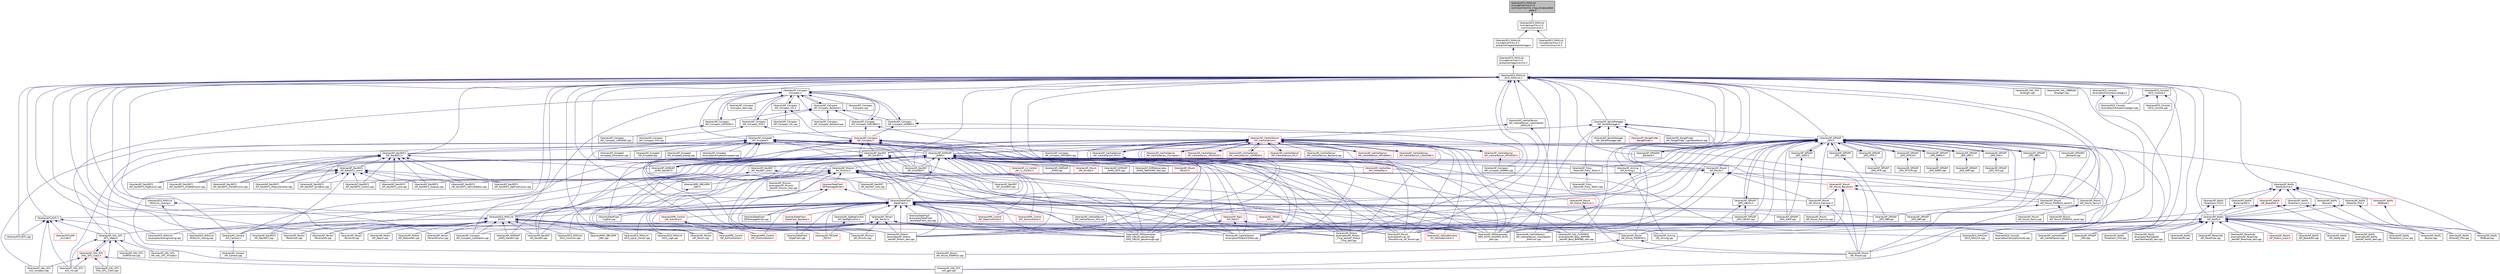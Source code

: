 digraph "libraries/GCS_MAVLink/include/mavlink/v1.0/common/mavlink_msg_encapsulated_data.h"
{
 // INTERACTIVE_SVG=YES
  edge [fontname="Helvetica",fontsize="10",labelfontname="Helvetica",labelfontsize="10"];
  node [fontname="Helvetica",fontsize="10",shape=record];
  Node1 [label="libraries/GCS_MAVLink\l/include/mavlink/v1.0\l/common/mavlink_msg_encapsulated\l_data.h",height=0.2,width=0.4,color="black", fillcolor="grey75", style="filled", fontcolor="black"];
  Node1 -> Node2 [dir="back",color="midnightblue",fontsize="10",style="solid",fontname="Helvetica"];
  Node2 [label="libraries/GCS_MAVLink\l/include/mavlink/v1.0\l/common/common.h",height=0.2,width=0.4,color="black", fillcolor="white", style="filled",URL="$common_8h.html",tooltip="MAVLink comm protocol generated from common.xml. "];
  Node2 -> Node3 [dir="back",color="midnightblue",fontsize="10",style="solid",fontname="Helvetica"];
  Node3 [label="libraries/GCS_MAVLink\l/include/mavlink/v1.0\l/ardupilotmega/ardupilotmega.h",height=0.2,width=0.4,color="black", fillcolor="white", style="filled",URL="$ardupilotmega_8h.html",tooltip="MAVLink comm protocol generated from ardupilotmega.xml. "];
  Node3 -> Node4 [dir="back",color="midnightblue",fontsize="10",style="solid",fontname="Helvetica"];
  Node4 [label="libraries/GCS_MAVLink\l/include/mavlink/v1.0\l/ardupilotmega/mavlink.h",height=0.2,width=0.4,color="black", fillcolor="white", style="filled",URL="$ardupilotmega_2mavlink_8h.html",tooltip="MAVLink comm protocol built from ardupilotmega.xml. "];
  Node4 -> Node5 [dir="back",color="midnightblue",fontsize="10",style="solid",fontname="Helvetica"];
  Node5 [label="libraries/GCS_MAVLink\l/GCS_MAVLink.h",height=0.2,width=0.4,color="black", fillcolor="white", style="filled",URL="$GCS__MAVLink_8h.html",tooltip="One size fits all header for MAVLink integration. "];
  Node5 -> Node6 [dir="back",color="midnightblue",fontsize="10",style="solid",fontname="Helvetica"];
  Node6 [label="libraries/AP_Airspeed\l/AP_Airspeed.h",height=0.2,width=0.4,color="black", fillcolor="white", style="filled",URL="$AP__Airspeed_8h.html"];
  Node6 -> Node7 [dir="back",color="midnightblue",fontsize="10",style="solid",fontname="Helvetica"];
  Node7 [label="libraries/AP_AHRS/AP\l_AHRS.h",height=0.2,width=0.4,color="black", fillcolor="white", style="filled",URL="$AP__AHRS_8h.html"];
  Node7 -> Node8 [dir="back",color="midnightblue",fontsize="10",style="solid",fontname="Helvetica"];
  Node8 [label="libraries/AC_AttitudeControl\l/AC_AttitudeControl.h",height=0.2,width=0.4,color="red", fillcolor="white", style="filled",URL="$AC__AttitudeControl_8h.html",tooltip="ArduCopter attitude control library. "];
  Node7 -> Node9 [dir="back",color="midnightblue",fontsize="10",style="solid",fontname="Helvetica"];
  Node9 [label="libraries/AP_AHRS/AP\l_AHRS.cpp",height=0.2,width=0.4,color="black", fillcolor="white", style="filled",URL="$AP__AHRS_8cpp.html"];
  Node7 -> Node10 [dir="back",color="midnightblue",fontsize="10",style="solid",fontname="Helvetica"];
  Node10 [label="libraries/AP_AHRS/AP\l_AHRS_NavEKF.h",height=0.2,width=0.4,color="black", fillcolor="white", style="filled",URL="$AP__AHRS__NavEKF_8h.html"];
  Node10 -> Node7 [dir="back",color="midnightblue",fontsize="10",style="solid",fontname="Helvetica"];
  Node7 -> Node11 [dir="back",color="midnightblue",fontsize="10",style="solid",fontname="Helvetica"];
  Node11 [label="libraries/AP_AHRS/AP\l_AHRS_DCM.cpp",height=0.2,width=0.4,color="black", fillcolor="white", style="filled",URL="$AP__AHRS__DCM_8cpp.html"];
  Node7 -> Node12 [dir="back",color="midnightblue",fontsize="10",style="solid",fontname="Helvetica"];
  Node12 [label="libraries/AP_AHRS/AP\l_AHRS_NavEKF.cpp",height=0.2,width=0.4,color="black", fillcolor="white", style="filled",URL="$AP__AHRS__NavEKF_8cpp.html"];
  Node7 -> Node13 [dir="back",color="midnightblue",fontsize="10",style="solid",fontname="Helvetica"];
  Node13 [label="libraries/AP_AHRS/examples\l/AHRS_Test/AHRS_Test.cpp",height=0.2,width=0.4,color="black", fillcolor="white", style="filled",URL="$AHRS__Test_8cpp.html"];
  Node7 -> Node14 [dir="back",color="midnightblue",fontsize="10",style="solid",fontname="Helvetica"];
  Node14 [label="libraries/AP_Arming\l/AP_Arming.h",height=0.2,width=0.4,color="black", fillcolor="white", style="filled",URL="$AP__Arming_8h.html"];
  Node14 -> Node15 [dir="back",color="midnightblue",fontsize="10",style="solid",fontname="Helvetica"];
  Node15 [label="libraries/AP_Arming\l/AP_Arming.cpp",height=0.2,width=0.4,color="black", fillcolor="white", style="filled",URL="$AP__Arming_8cpp.html"];
  Node7 -> Node16 [dir="back",color="midnightblue",fontsize="10",style="solid",fontname="Helvetica"];
  Node16 [label="libraries/AP_Camera\l/AP_Camera.h",height=0.2,width=0.4,color="black", fillcolor="white", style="filled",URL="$AP__Camera_8h.html",tooltip="Photo or video camera manager, with EEPROM-backed storage of constants. "];
  Node16 -> Node17 [dir="back",color="midnightblue",fontsize="10",style="solid",fontname="Helvetica"];
  Node17 [label="libraries/AP_Camera\l/AP_Camera.cpp",height=0.2,width=0.4,color="black", fillcolor="white", style="filled",URL="$AP__Camera_8cpp.html"];
  Node7 -> Node18 [dir="back",color="midnightblue",fontsize="10",style="solid",fontname="Helvetica"];
  Node18 [label="libraries/AP_Frsky\l_Telem/AP_Frsky_Telem.h",height=0.2,width=0.4,color="black", fillcolor="white", style="filled",URL="$AP__Frsky__Telem_8h.html"];
  Node18 -> Node19 [dir="back",color="midnightblue",fontsize="10",style="solid",fontname="Helvetica"];
  Node19 [label="libraries/AP_Frsky\l_Telem/AP_Frsky_Telem.cpp",height=0.2,width=0.4,color="black", fillcolor="white", style="filled",URL="$AP__Frsky__Telem_8cpp.html"];
  Node7 -> Node20 [dir="back",color="midnightblue",fontsize="10",style="solid",fontname="Helvetica"];
  Node20 [label="libraries/AP_GPS/examples\l/GPS_AUTO_test/GPS_AUTO\l_test.cpp",height=0.2,width=0.4,color="black", fillcolor="white", style="filled",URL="$GPS__AUTO__test_8cpp.html"];
  Node7 -> Node21 [dir="back",color="midnightblue",fontsize="10",style="solid",fontname="Helvetica"];
  Node21 [label="libraries/AP_GPS/examples\l/GPS_UBLOX_passthrough\l/GPS_UBLOX_passthrough.cpp",height=0.2,width=0.4,color="black", fillcolor="white", style="filled",URL="$GPS__UBLOX__passthrough_8cpp.html"];
  Node7 -> Node22 [dir="back",color="midnightblue",fontsize="10",style="solid",fontname="Helvetica"];
  Node22 [label="libraries/AP_InertialNav\l/AP_InertialNav.h",height=0.2,width=0.4,color="red", fillcolor="white", style="filled",URL="$AP__InertialNav_8h.html"];
  Node7 -> Node23 [dir="back",color="midnightblue",fontsize="10",style="solid",fontname="Helvetica"];
  Node23 [label="libraries/AP_InertialSensor\l/examples/VibTest/VibTest.cpp",height=0.2,width=0.4,color="black", fillcolor="white", style="filled",URL="$VibTest_8cpp.html"];
  Node7 -> Node24 [dir="back",color="midnightblue",fontsize="10",style="solid",fontname="Helvetica"];
  Node24 [label="libraries/AP_IRLock\l/IRLock.h",height=0.2,width=0.4,color="red", fillcolor="white", style="filled",URL="$IRLock_8h.html"];
  Node7 -> Node25 [dir="back",color="midnightblue",fontsize="10",style="solid",fontname="Helvetica"];
  Node25 [label="libraries/AP_L1_Control\l/AP_L1_Control.h",height=0.2,width=0.4,color="red", fillcolor="white", style="filled",URL="$AP__L1__Control_8h.html",tooltip="L1 Control algorithm. This is a instance of an AP_Navigation class. "];
  Node7 -> Node26 [dir="back",color="midnightblue",fontsize="10",style="solid",fontname="Helvetica"];
  Node26 [label="libraries/AP_Mission\l/AP_Mission.h",height=0.2,width=0.4,color="black", fillcolor="white", style="filled",URL="$AP__Mission_8h.html",tooltip="Handles the MAVLINK command mission stack. Reads and writes mission to storage. "];
  Node26 -> Node16 [dir="back",color="midnightblue",fontsize="10",style="solid",fontname="Helvetica"];
  Node26 -> Node20 [dir="back",color="midnightblue",fontsize="10",style="solid",fontname="Helvetica"];
  Node26 -> Node21 [dir="back",color="midnightblue",fontsize="10",style="solid",fontname="Helvetica"];
  Node26 -> Node27 [dir="back",color="midnightblue",fontsize="10",style="solid",fontname="Helvetica"];
  Node27 [label="libraries/AP_HAL_FLYMAPLE\l/examples/AP_Baro_BMP085\l_test/AP_Baro_BMP085_test.cpp",height=0.2,width=0.4,color="black", fillcolor="white", style="filled",URL="$AP__Baro__BMP085__test_8cpp.html"];
  Node26 -> Node23 [dir="back",color="midnightblue",fontsize="10",style="solid",fontname="Helvetica"];
  Node26 -> Node28 [dir="back",color="midnightblue",fontsize="10",style="solid",fontname="Helvetica"];
  Node28 [label="libraries/AP_Mission\l/AP_Mission.cpp",height=0.2,width=0.4,color="black", fillcolor="white", style="filled",URL="$AP__Mission_8cpp.html",tooltip="Handles the MAVLINK command mission stack. Reads and writes mission to storage. "];
  Node26 -> Node29 [dir="back",color="midnightblue",fontsize="10",style="solid",fontname="Helvetica"];
  Node29 [label="libraries/AP_Mission\l/examples/AP_Mission\l_test/AP_Mission_test.cpp",height=0.2,width=0.4,color="black", fillcolor="white", style="filled",URL="$AP__Mission__test_8cpp.html"];
  Node26 -> Node30 [dir="back",color="midnightblue",fontsize="10",style="solid",fontname="Helvetica"];
  Node30 [label="libraries/AP_Motors\l/examples/AP_Motors\l_test/AP_Motors_test.cpp",height=0.2,width=0.4,color="black", fillcolor="white", style="filled",URL="$AP__Motors__test_8cpp.html"];
  Node26 -> Node31 [dir="back",color="midnightblue",fontsize="10",style="solid",fontname="Helvetica"];
  Node31 [label="libraries/AP_Motors\l/examples/AP_Motors\l_Time_test/AP_Motors\l_Time_test.cpp",height=0.2,width=0.4,color="black", fillcolor="white", style="filled",URL="$AP__Motors__Time__test_8cpp.html"];
  Node26 -> Node32 [dir="back",color="midnightblue",fontsize="10",style="solid",fontname="Helvetica"];
  Node32 [label="libraries/AP_Mount\l/examples/trivial_AP\l_Mount/trivial_AP_Mount.cpp",height=0.2,width=0.4,color="black", fillcolor="white", style="filled",URL="$trivial__AP__Mount_8cpp.html"];
  Node26 -> Node33 [dir="back",color="midnightblue",fontsize="10",style="solid",fontname="Helvetica"];
  Node33 [label="libraries/APM_OBC/APM\l_OBC.h",height=0.2,width=0.4,color="black", fillcolor="white", style="filled",URL="$APM__OBC_8h.html"];
  Node33 -> Node34 [dir="back",color="midnightblue",fontsize="10",style="solid",fontname="Helvetica"];
  Node34 [label="libraries/APM_OBC/APM\l_OBC.cpp",height=0.2,width=0.4,color="black", fillcolor="white", style="filled",URL="$APM__OBC_8cpp.html"];
  Node26 -> Node35 [dir="back",color="midnightblue",fontsize="10",style="solid",fontname="Helvetica"];
  Node35 [label="libraries/DataFlash\l/DataFlash.h",height=0.2,width=0.4,color="black", fillcolor="white", style="filled",URL="$DataFlash_8h.html"];
  Node35 -> Node36 [dir="back",color="midnightblue",fontsize="10",style="solid",fontname="Helvetica"];
  Node36 [label="libraries/AC_PID/AC\l_PID.h",height=0.2,width=0.4,color="red", fillcolor="white", style="filled",URL="$AC__PID_8h.html",tooltip="Generic PID algorithm, with EEPROM-backed storage of constants. "];
  Node36 -> Node8 [dir="back",color="midnightblue",fontsize="10",style="solid",fontname="Helvetica"];
  Node35 -> Node37 [dir="back",color="midnightblue",fontsize="10",style="solid",fontname="Helvetica"];
  Node37 [label="libraries/AP_GPS/AP\l_GPS_GSOF.cpp",height=0.2,width=0.4,color="black", fillcolor="white", style="filled",URL="$AP__GPS__GSOF_8cpp.html"];
  Node35 -> Node38 [dir="back",color="midnightblue",fontsize="10",style="solid",fontname="Helvetica"];
  Node38 [label="libraries/AP_GPS/AP\l_GPS_SBF.cpp",height=0.2,width=0.4,color="black", fillcolor="white", style="filled",URL="$AP__GPS__SBF_8cpp.html"];
  Node35 -> Node39 [dir="back",color="midnightblue",fontsize="10",style="solid",fontname="Helvetica"];
  Node39 [label="libraries/AP_GPS/AP\l_GPS_SBP.cpp",height=0.2,width=0.4,color="black", fillcolor="white", style="filled",URL="$AP__GPS__SBP_8cpp.html"];
  Node35 -> Node40 [dir="back",color="midnightblue",fontsize="10",style="solid",fontname="Helvetica"];
  Node40 [label="libraries/AP_GPS/AP\l_GPS_UBLOX.cpp",height=0.2,width=0.4,color="black", fillcolor="white", style="filled",URL="$AP__GPS__UBLOX_8cpp.html"];
  Node35 -> Node20 [dir="back",color="midnightblue",fontsize="10",style="solid",fontname="Helvetica"];
  Node35 -> Node21 [dir="back",color="midnightblue",fontsize="10",style="solid",fontname="Helvetica"];
  Node35 -> Node27 [dir="back",color="midnightblue",fontsize="10",style="solid",fontname="Helvetica"];
  Node35 -> Node41 [dir="back",color="midnightblue",fontsize="10",style="solid",fontname="Helvetica"];
  Node41 [label="libraries/AP_InertialSensor\l/AP_InertialSensor_PX4.cpp",height=0.2,width=0.4,color="black", fillcolor="white", style="filled",URL="$AP__InertialSensor__PX4_8cpp.html"];
  Node35 -> Node23 [dir="back",color="midnightblue",fontsize="10",style="solid",fontname="Helvetica"];
  Node35 -> Node30 [dir="back",color="midnightblue",fontsize="10",style="solid",fontname="Helvetica"];
  Node35 -> Node31 [dir="back",color="midnightblue",fontsize="10",style="solid",fontname="Helvetica"];
  Node35 -> Node32 [dir="back",color="midnightblue",fontsize="10",style="solid",fontname="Helvetica"];
  Node35 -> Node42 [dir="back",color="midnightblue",fontsize="10",style="solid",fontname="Helvetica"];
  Node42 [label="libraries/AP_SpdHgtControl\l/AP_SpdHgtControl.h",height=0.2,width=0.4,color="black", fillcolor="white", style="filled",URL="$AP__SpdHgtControl_8h.html",tooltip="generic speed & height controller interface "];
  Node42 -> Node43 [dir="back",color="midnightblue",fontsize="10",style="solid",fontname="Helvetica"];
  Node43 [label="libraries/AP_TECS/AP\l_TECS.h",height=0.2,width=0.4,color="red", fillcolor="white", style="filled",URL="$AP__TECS_8h.html",tooltip="Combined Total Energy Speed & Height Control. This is a instance of an AP_SpdHgtControl class..."];
  Node35 -> Node43 [dir="back",color="midnightblue",fontsize="10",style="solid",fontname="Helvetica"];
  Node35 -> Node44 [dir="back",color="midnightblue",fontsize="10",style="solid",fontname="Helvetica"];
  Node44 [label="libraries/AP_Terrain\l/AP_Terrain.cpp",height=0.2,width=0.4,color="black", fillcolor="white", style="filled",URL="$AP__Terrain_8cpp.html"];
  Node35 -> Node45 [dir="back",color="midnightblue",fontsize="10",style="solid",fontname="Helvetica"];
  Node45 [label="libraries/AP_Terrain\l/AP_Terrain.h",height=0.2,width=0.4,color="black", fillcolor="white", style="filled",URL="$AP__Terrain_8h.html"];
  Node45 -> Node20 [dir="back",color="midnightblue",fontsize="10",style="solid",fontname="Helvetica"];
  Node45 -> Node21 [dir="back",color="midnightblue",fontsize="10",style="solid",fontname="Helvetica"];
  Node45 -> Node27 [dir="back",color="midnightblue",fontsize="10",style="solid",fontname="Helvetica"];
  Node45 -> Node46 [dir="back",color="midnightblue",fontsize="10",style="solid",fontname="Helvetica"];
  Node46 [label="libraries/AP_HAL_SITL\l/SITL_State.h",height=0.2,width=0.4,color="black", fillcolor="white", style="filled",URL="$SITL__State_8h.html"];
  Node46 -> Node47 [dir="back",color="midnightblue",fontsize="10",style="solid",fontname="Helvetica"];
  Node47 [label="libraries/AP_HAL_SITL\l/HAL_SITL_Class.h",height=0.2,width=0.4,color="red", fillcolor="white", style="filled",URL="$HAL__SITL__Class_8h.html"];
  Node47 -> Node46 [dir="back",color="midnightblue",fontsize="10",style="solid",fontname="Helvetica"];
  Node47 -> Node48 [dir="back",color="midnightblue",fontsize="10",style="solid",fontname="Helvetica"];
  Node48 [label="libraries/AP_HAL_SITL\l/HAL_SITL_Class.cpp",height=0.2,width=0.4,color="black", fillcolor="white", style="filled",URL="$HAL__SITL__Class_8cpp.html"];
  Node47 -> Node49 [dir="back",color="midnightblue",fontsize="10",style="solid",fontname="Helvetica"];
  Node49 [label="libraries/AP_HAL_SITL\l/sitl_compass.cpp",height=0.2,width=0.4,color="black", fillcolor="white", style="filled",URL="$sitl__compass_8cpp.html"];
  Node47 -> Node50 [dir="back",color="midnightblue",fontsize="10",style="solid",fontname="Helvetica"];
  Node50 [label="libraries/AP_HAL_SITL\l/sitl_gps.cpp",height=0.2,width=0.4,color="black", fillcolor="white", style="filled",URL="$sitl__gps_8cpp.html"];
  Node47 -> Node51 [dir="back",color="midnightblue",fontsize="10",style="solid",fontname="Helvetica"];
  Node51 [label="libraries/AP_HAL_SITL\l/sitl_ins.cpp",height=0.2,width=0.4,color="black", fillcolor="white", style="filled",URL="$sitl__ins_8cpp.html"];
  Node46 -> Node52 [dir="back",color="midnightblue",fontsize="10",style="solid",fontname="Helvetica"];
  Node52 [label="libraries/AP_HAL_SITL\l/AP_HAL_SITL_Private.h",height=0.2,width=0.4,color="black", fillcolor="white", style="filled",URL="$AP__HAL__SITL__Private_8h.html"];
  Node46 -> Node48 [dir="back",color="midnightblue",fontsize="10",style="solid",fontname="Helvetica"];
  Node46 -> Node51 [dir="back",color="midnightblue",fontsize="10",style="solid",fontname="Helvetica"];
  Node46 -> Node53 [dir="back",color="midnightblue",fontsize="10",style="solid",fontname="Helvetica"];
  Node53 [label="libraries/AP_HAL_SITL\l/UARTDriver.cpp",height=0.2,width=0.4,color="black", fillcolor="white", style="filled",URL="$SITL_2UARTDriver_8cpp.html"];
  Node45 -> Node23 [dir="back",color="midnightblue",fontsize="10",style="solid",fontname="Helvetica"];
  Node45 -> Node28 [dir="back",color="midnightblue",fontsize="10",style="solid",fontname="Helvetica"];
  Node45 -> Node30 [dir="back",color="midnightblue",fontsize="10",style="solid",fontname="Helvetica"];
  Node45 -> Node31 [dir="back",color="midnightblue",fontsize="10",style="solid",fontname="Helvetica"];
  Node45 -> Node32 [dir="back",color="midnightblue",fontsize="10",style="solid",fontname="Helvetica"];
  Node45 -> Node44 [dir="back",color="midnightblue",fontsize="10",style="solid",fontname="Helvetica"];
  Node45 -> Node54 [dir="back",color="midnightblue",fontsize="10",style="solid",fontname="Helvetica"];
  Node54 [label="libraries/AP_Terrain\l/TerrainGCS.cpp",height=0.2,width=0.4,color="black", fillcolor="white", style="filled",URL="$TerrainGCS_8cpp.html"];
  Node45 -> Node55 [dir="back",color="midnightblue",fontsize="10",style="solid",fontname="Helvetica"];
  Node55 [label="libraries/AP_Terrain\l/TerrainIO.cpp",height=0.2,width=0.4,color="black", fillcolor="white", style="filled",URL="$TerrainIO_8cpp.html"];
  Node45 -> Node56 [dir="back",color="midnightblue",fontsize="10",style="solid",fontname="Helvetica"];
  Node56 [label="libraries/AP_Terrain\l/TerrainMission.cpp",height=0.2,width=0.4,color="black", fillcolor="white", style="filled",URL="$TerrainMission_8cpp.html"];
  Node45 -> Node57 [dir="back",color="midnightblue",fontsize="10",style="solid",fontname="Helvetica"];
  Node57 [label="libraries/AP_Terrain\l/TerrainUtil.cpp",height=0.2,width=0.4,color="black", fillcolor="white", style="filled",URL="$TerrainUtil_8cpp.html"];
  Node45 -> Node58 [dir="back",color="midnightblue",fontsize="10",style="solid",fontname="Helvetica"];
  Node58 [label="libraries/GCS_Console\l/examples/Console/Console.cpp",height=0.2,width=0.4,color="black", fillcolor="white", style="filled",URL="$GCS__Console_2examples_2Console_2Console_8cpp.html"];
  Node35 -> Node59 [dir="back",color="midnightblue",fontsize="10",style="solid",fontname="Helvetica"];
  Node59 [label="libraries/APM_Control\l/AP_AutoTune.h",height=0.2,width=0.4,color="red", fillcolor="white", style="filled",URL="$AP__AutoTune_8h.html"];
  Node59 -> Node60 [dir="back",color="midnightblue",fontsize="10",style="solid",fontname="Helvetica"];
  Node60 [label="libraries/APM_Control\l/AP_PitchController.h",height=0.2,width=0.4,color="red", fillcolor="white", style="filled",URL="$AP__PitchController_8h.html"];
  Node59 -> Node61 [dir="back",color="midnightblue",fontsize="10",style="solid",fontname="Helvetica"];
  Node61 [label="libraries/APM_Control\l/AP_RollController.h",height=0.2,width=0.4,color="red", fillcolor="white", style="filled",URL="$AP__RollController_8h.html"];
  Node35 -> Node60 [dir="back",color="midnightblue",fontsize="10",style="solid",fontname="Helvetica"];
  Node35 -> Node61 [dir="back",color="midnightblue",fontsize="10",style="solid",fontname="Helvetica"];
  Node35 -> Node62 [dir="back",color="midnightblue",fontsize="10",style="solid",fontname="Helvetica"];
  Node62 [label="libraries/APM_Control\l/AP_SteerController.h",height=0.2,width=0.4,color="red", fillcolor="white", style="filled",URL="$AP__SteerController_8h.html"];
  Node35 -> Node63 [dir="back",color="midnightblue",fontsize="10",style="solid",fontname="Helvetica"];
  Node63 [label="libraries/APM_Control\l/AP_YawController.h",height=0.2,width=0.4,color="red", fillcolor="white", style="filled",URL="$AP__YawController_8h.html"];
  Node35 -> Node64 [dir="back",color="midnightblue",fontsize="10",style="solid",fontname="Helvetica"];
  Node64 [label="libraries/DataFlash\l/DataFlash.cpp",height=0.2,width=0.4,color="black", fillcolor="white", style="filled",URL="$DataFlash_8cpp.html"];
  Node35 -> Node65 [dir="back",color="midnightblue",fontsize="10",style="solid",fontname="Helvetica"];
  Node65 [label="libraries/DataFlash\l/DataFlash_Backend.h",height=0.2,width=0.4,color="red", fillcolor="white", style="filled",URL="$DataFlash__Backend_8h.html"];
  Node65 -> Node64 [dir="back",color="midnightblue",fontsize="10",style="solid",fontname="Helvetica"];
  Node35 -> Node66 [dir="back",color="midnightblue",fontsize="10",style="solid",fontname="Helvetica"];
  Node66 [label="libraries/DataFlash\l/DFMessageWriter.cpp",height=0.2,width=0.4,color="black", fillcolor="white", style="filled",URL="$DFMessageWriter_8cpp.html"];
  Node35 -> Node67 [dir="back",color="midnightblue",fontsize="10",style="solid",fontname="Helvetica"];
  Node67 [label="libraries/DataFlash\l/examples/DataFlash\l_test/DataFlash_test.cpp",height=0.2,width=0.4,color="black", fillcolor="white", style="filled",URL="$DataFlash__test_8cpp.html"];
  Node35 -> Node68 [dir="back",color="midnightblue",fontsize="10",style="solid",fontname="Helvetica"];
  Node68 [label="libraries/DataFlash\l/LogFile.cpp",height=0.2,width=0.4,color="black", fillcolor="white", style="filled",URL="$LogFile_8cpp.html"];
  Node35 -> Node69 [dir="back",color="midnightblue",fontsize="10",style="solid",fontname="Helvetica"];
  Node69 [label="libraries/GCS_MAVLink\l/GCS.h",height=0.2,width=0.4,color="black", fillcolor="white", style="filled",URL="$GCS_8h.html",tooltip="Interface definition for the various Ground Control System. "];
  Node69 -> Node12 [dir="back",color="midnightblue",fontsize="10",style="solid",fontname="Helvetica"];
  Node69 -> Node15 [dir="back",color="midnightblue",fontsize="10",style="solid",fontname="Helvetica"];
  Node69 -> Node16 [dir="back",color="midnightblue",fontsize="10",style="solid",fontname="Helvetica"];
  Node69 -> Node70 [dir="back",color="midnightblue",fontsize="10",style="solid",fontname="Helvetica"];
  Node70 [label="libraries/AP_Compass\l/AP_Compass_Calibration.cpp",height=0.2,width=0.4,color="black", fillcolor="white", style="filled",URL="$AP__Compass__Calibration_8cpp.html"];
  Node69 -> Node71 [dir="back",color="midnightblue",fontsize="10",style="solid",fontname="Helvetica"];
  Node71 [label="libraries/AP_InertialSensor\l/AP_InertialSensor_UserInteract\l_MAVLink.cpp",height=0.2,width=0.4,color="black", fillcolor="white", style="filled",URL="$AP__InertialSensor__UserInteract__MAVLink_8cpp.html"];
  Node69 -> Node72 [dir="back",color="midnightblue",fontsize="10",style="solid",fontname="Helvetica"];
  Node72 [label="libraries/AP_Motors\l/AP_MotorsHeli.cpp",height=0.2,width=0.4,color="black", fillcolor="white", style="filled",URL="$AP__MotorsHeli_8cpp.html"];
  Node69 -> Node73 [dir="back",color="midnightblue",fontsize="10",style="solid",fontname="Helvetica"];
  Node73 [label="libraries/AP_Mount\l/AP_Mount_SToRM32.h",height=0.2,width=0.4,color="black", fillcolor="white", style="filled",URL="$AP__Mount__SToRM32_8h.html"];
  Node73 -> Node74 [dir="back",color="midnightblue",fontsize="10",style="solid",fontname="Helvetica"];
  Node74 [label="libraries/AP_Mount\l/AP_Mount.cpp",height=0.2,width=0.4,color="black", fillcolor="white", style="filled",URL="$AP__Mount_8cpp.html"];
  Node73 -> Node75 [dir="back",color="midnightblue",fontsize="10",style="solid",fontname="Helvetica"];
  Node75 [label="libraries/AP_Mount\l/AP_Mount_SToRM32.cpp",height=0.2,width=0.4,color="black", fillcolor="white", style="filled",URL="$AP__Mount__SToRM32_8cpp.html"];
  Node69 -> Node76 [dir="back",color="midnightblue",fontsize="10",style="solid",fontname="Helvetica"];
  Node76 [label="libraries/AP_NavEKF\l/AP_NavEKF.cpp",height=0.2,width=0.4,color="black", fillcolor="white", style="filled",URL="$AP__NavEKF_8cpp.html"];
  Node69 -> Node77 [dir="back",color="midnightblue",fontsize="10",style="solid",fontname="Helvetica"];
  Node77 [label="libraries/AP_NavEKF2\l/AP_NavEKF2.cpp",height=0.2,width=0.4,color="black", fillcolor="white", style="filled",URL="$AP__NavEKF2_8cpp.html"];
  Node69 -> Node78 [dir="back",color="midnightblue",fontsize="10",style="solid",fontname="Helvetica"];
  Node78 [label="libraries/AP_Param\l/AP_Param.cpp",height=0.2,width=0.4,color="black", fillcolor="white", style="filled",URL="$AP__Param_8cpp.html",tooltip="The AP variable store. "];
  Node69 -> Node44 [dir="back",color="midnightblue",fontsize="10",style="solid",fontname="Helvetica"];
  Node69 -> Node54 [dir="back",color="midnightblue",fontsize="10",style="solid",fontname="Helvetica"];
  Node69 -> Node55 [dir="back",color="midnightblue",fontsize="10",style="solid",fontname="Helvetica"];
  Node69 -> Node56 [dir="back",color="midnightblue",fontsize="10",style="solid",fontname="Helvetica"];
  Node69 -> Node57 [dir="back",color="midnightblue",fontsize="10",style="solid",fontname="Helvetica"];
  Node69 -> Node34 [dir="back",color="midnightblue",fontsize="10",style="solid",fontname="Helvetica"];
  Node69 -> Node79 [dir="back",color="midnightblue",fontsize="10",style="solid",fontname="Helvetica"];
  Node79 [label="libraries/GCS_MAVLink\l/examples/routing/routing.cpp",height=0.2,width=0.4,color="black", fillcolor="white", style="filled",URL="$routing_8cpp.html"];
  Node69 -> Node80 [dir="back",color="midnightblue",fontsize="10",style="solid",fontname="Helvetica"];
  Node80 [label="libraries/GCS_MAVLink\l/GCS_Common.cpp",height=0.2,width=0.4,color="black", fillcolor="white", style="filled",URL="$GCS__Common_8cpp.html"];
  Node69 -> Node81 [dir="back",color="midnightblue",fontsize="10",style="solid",fontname="Helvetica"];
  Node81 [label="libraries/GCS_MAVLink\l/GCS_Logs.cpp",height=0.2,width=0.4,color="black", fillcolor="white", style="filled",URL="$GCS__Logs_8cpp.html"];
  Node69 -> Node82 [dir="back",color="midnightblue",fontsize="10",style="solid",fontname="Helvetica"];
  Node82 [label="libraries/GCS_MAVLink\l/GCS_MAVLink.cpp",height=0.2,width=0.4,color="black", fillcolor="white", style="filled",URL="$GCS__MAVLink_8cpp.html"];
  Node69 -> Node83 [dir="back",color="midnightblue",fontsize="10",style="solid",fontname="Helvetica"];
  Node83 [label="libraries/GCS_MAVLink\l/GCS_serial_control.cpp",height=0.2,width=0.4,color="black", fillcolor="white", style="filled",URL="$GCS__serial__control_8cpp.html"];
  Node69 -> Node84 [dir="back",color="midnightblue",fontsize="10",style="solid",fontname="Helvetica"];
  Node84 [label="libraries/GCS_MAVLink\l/MAVLink_routing.cpp",height=0.2,width=0.4,color="black", fillcolor="white", style="filled",URL="$MAVLink__routing_8cpp.html"];
  Node35 -> Node81 [dir="back",color="midnightblue",fontsize="10",style="solid",fontname="Helvetica"];
  Node35 -> Node83 [dir="back",color="midnightblue",fontsize="10",style="solid",fontname="Helvetica"];
  Node35 -> Node85 [dir="back",color="midnightblue",fontsize="10",style="solid",fontname="Helvetica"];
  Node85 [label="libraries/SITL/SITL.h",height=0.2,width=0.4,color="black", fillcolor="white", style="filled",URL="$SITL_8h.html"];
  Node85 -> Node46 [dir="back",color="midnightblue",fontsize="10",style="solid",fontname="Helvetica"];
  Node85 -> Node49 [dir="back",color="midnightblue",fontsize="10",style="solid",fontname="Helvetica"];
  Node85 -> Node50 [dir="back",color="midnightblue",fontsize="10",style="solid",fontname="Helvetica"];
  Node85 -> Node51 [dir="back",color="midnightblue",fontsize="10",style="solid",fontname="Helvetica"];
  Node85 -> Node86 [dir="back",color="midnightblue",fontsize="10",style="solid",fontname="Helvetica"];
  Node86 [label="libraries/SITL/SIM\l_Aircraft.h",height=0.2,width=0.4,color="red", fillcolor="white", style="filled",URL="$SIM__Aircraft_8h.html"];
  Node85 -> Node87 [dir="back",color="midnightblue",fontsize="10",style="solid",fontname="Helvetica"];
  Node87 [label="libraries/SITL/SITL.cpp",height=0.2,width=0.4,color="black", fillcolor="white", style="filled",URL="$SITL_8cpp.html"];
  Node26 -> Node88 [dir="back",color="midnightblue",fontsize="10",style="solid",fontname="Helvetica"];
  Node88 [label="libraries/DataFlash\l/DFMessageWriter.h",height=0.2,width=0.4,color="red", fillcolor="white", style="filled",URL="$DFMessageWriter_8h.html"];
  Node88 -> Node35 [dir="back",color="midnightblue",fontsize="10",style="solid",fontname="Helvetica"];
  Node88 -> Node66 [dir="back",color="midnightblue",fontsize="10",style="solid",fontname="Helvetica"];
  Node88 -> Node68 [dir="back",color="midnightblue",fontsize="10",style="solid",fontname="Helvetica"];
  Node26 -> Node58 [dir="back",color="midnightblue",fontsize="10",style="solid",fontname="Helvetica"];
  Node26 -> Node69 [dir="back",color="midnightblue",fontsize="10",style="solid",fontname="Helvetica"];
  Node7 -> Node30 [dir="back",color="midnightblue",fontsize="10",style="solid",fontname="Helvetica"];
  Node7 -> Node31 [dir="back",color="midnightblue",fontsize="10",style="solid",fontname="Helvetica"];
  Node7 -> Node89 [dir="back",color="midnightblue",fontsize="10",style="solid",fontname="Helvetica"];
  Node89 [label="libraries/AP_Mount\l/AP_Gimbal.h",height=0.2,width=0.4,color="red", fillcolor="white", style="filled",URL="$AP__Gimbal_8h.html"];
  Node7 -> Node90 [dir="back",color="midnightblue",fontsize="10",style="solid",fontname="Helvetica"];
  Node90 [label="libraries/AP_Mount\l/AP_Mount.h",height=0.2,width=0.4,color="black", fillcolor="white", style="filled",URL="$AP__Mount_8h.html"];
  Node90 -> Node74 [dir="back",color="midnightblue",fontsize="10",style="solid",fontname="Helvetica"];
  Node90 -> Node91 [dir="back",color="midnightblue",fontsize="10",style="solid",fontname="Helvetica"];
  Node91 [label="libraries/AP_Mount\l/AP_Mount_Backend.h",height=0.2,width=0.4,color="red", fillcolor="white", style="filled",URL="$AP__Mount__Backend_8h.html"];
  Node91 -> Node74 [dir="back",color="midnightblue",fontsize="10",style="solid",fontname="Helvetica"];
  Node91 -> Node92 [dir="back",color="midnightblue",fontsize="10",style="solid",fontname="Helvetica"];
  Node92 [label="libraries/AP_Mount\l/AP_Mount_Servo.h",height=0.2,width=0.4,color="black", fillcolor="white", style="filled",URL="$AP__Mount__Servo_8h.html"];
  Node92 -> Node74 [dir="back",color="midnightblue",fontsize="10",style="solid",fontname="Helvetica"];
  Node92 -> Node93 [dir="back",color="midnightblue",fontsize="10",style="solid",fontname="Helvetica"];
  Node93 [label="libraries/AP_Mount\l/AP_Mount_Servo.cpp",height=0.2,width=0.4,color="black", fillcolor="white", style="filled",URL="$AP__Mount__Servo_8cpp.html"];
  Node91 -> Node94 [dir="back",color="midnightblue",fontsize="10",style="solid",fontname="Helvetica"];
  Node94 [label="libraries/AP_Mount\l/AP_Mount_Alexmos.h",height=0.2,width=0.4,color="black", fillcolor="white", style="filled",URL="$AP__Mount__Alexmos_8h.html"];
  Node94 -> Node74 [dir="back",color="midnightblue",fontsize="10",style="solid",fontname="Helvetica"];
  Node94 -> Node95 [dir="back",color="midnightblue",fontsize="10",style="solid",fontname="Helvetica"];
  Node95 [label="libraries/AP_Mount\l/AP_Mount_Alexmos.cpp",height=0.2,width=0.4,color="black", fillcolor="white", style="filled",URL="$AP__Mount__Alexmos_8cpp.html"];
  Node91 -> Node73 [dir="back",color="midnightblue",fontsize="10",style="solid",fontname="Helvetica"];
  Node91 -> Node96 [dir="back",color="midnightblue",fontsize="10",style="solid",fontname="Helvetica"];
  Node96 [label="libraries/AP_Mount\l/AP_Mount_SToRM32_serial.h",height=0.2,width=0.4,color="black", fillcolor="white", style="filled",URL="$AP__Mount__SToRM32__serial_8h.html"];
  Node96 -> Node74 [dir="back",color="midnightblue",fontsize="10",style="solid",fontname="Helvetica"];
  Node96 -> Node97 [dir="back",color="midnightblue",fontsize="10",style="solid",fontname="Helvetica"];
  Node97 [label="libraries/AP_Mount\l/AP_Mount_SToRM32_serial.cpp",height=0.2,width=0.4,color="black", fillcolor="white", style="filled",URL="$AP__Mount__SToRM32__serial_8cpp.html"];
  Node90 -> Node94 [dir="back",color="midnightblue",fontsize="10",style="solid",fontname="Helvetica"];
  Node90 -> Node32 [dir="back",color="midnightblue",fontsize="10",style="solid",fontname="Helvetica"];
  Node90 -> Node69 [dir="back",color="midnightblue",fontsize="10",style="solid",fontname="Helvetica"];
  Node7 -> Node92 [dir="back",color="midnightblue",fontsize="10",style="solid",fontname="Helvetica"];
  Node7 -> Node98 [dir="back",color="midnightblue",fontsize="10",style="solid",fontname="Helvetica"];
  Node98 [label="libraries/AP_Mount\l/AP_Mount_MAVLink.h",height=0.2,width=0.4,color="red", fillcolor="white", style="filled",URL="$AP__Mount__MAVLink_8h.html"];
  Node98 -> Node74 [dir="back",color="midnightblue",fontsize="10",style="solid",fontname="Helvetica"];
  Node7 -> Node94 [dir="back",color="midnightblue",fontsize="10",style="solid",fontname="Helvetica"];
  Node7 -> Node73 [dir="back",color="midnightblue",fontsize="10",style="solid",fontname="Helvetica"];
  Node7 -> Node96 [dir="back",color="midnightblue",fontsize="10",style="solid",fontname="Helvetica"];
  Node7 -> Node32 [dir="back",color="midnightblue",fontsize="10",style="solid",fontname="Helvetica"];
  Node7 -> Node76 [dir="back",color="midnightblue",fontsize="10",style="solid",fontname="Helvetica"];
  Node7 -> Node99 [dir="back",color="midnightblue",fontsize="10",style="solid",fontname="Helvetica"];
  Node99 [label="libraries/AP_NavEKF\l/AP_NavEKF_core.cpp",height=0.2,width=0.4,color="black", fillcolor="white", style="filled",URL="$AP__NavEKF__core_8cpp.html"];
  Node7 -> Node100 [dir="back",color="midnightblue",fontsize="10",style="solid",fontname="Helvetica"];
  Node100 [label="libraries/AP_NavEKF\l/AP_SmallEKF.h",height=0.2,width=0.4,color="black", fillcolor="white", style="filled",URL="$AP__SmallEKF_8h.html"];
  Node100 -> Node101 [dir="back",color="midnightblue",fontsize="10",style="solid",fontname="Helvetica"];
  Node101 [label="libraries/AP_NavEKF\l/AP_SmallEKF.cpp",height=0.2,width=0.4,color="black", fillcolor="white", style="filled",URL="$AP__SmallEKF_8cpp.html"];
  Node7 -> Node101 [dir="back",color="midnightblue",fontsize="10",style="solid",fontname="Helvetica"];
  Node7 -> Node102 [dir="back",color="midnightblue",fontsize="10",style="solid",fontname="Helvetica"];
  Node102 [label="libraries/AP_NavEKF2\l/AP_NavEKF2_AirDataFusion.cpp",height=0.2,width=0.4,color="black", fillcolor="white", style="filled",URL="$AP__NavEKF2__AirDataFusion_8cpp.html"];
  Node7 -> Node103 [dir="back",color="midnightblue",fontsize="10",style="solid",fontname="Helvetica"];
  Node103 [label="libraries/AP_NavEKF2\l/AP_NavEKF2_Control.cpp",height=0.2,width=0.4,color="black", fillcolor="white", style="filled",URL="$AP__NavEKF2__Control_8cpp.html"];
  Node7 -> Node104 [dir="back",color="midnightblue",fontsize="10",style="solid",fontname="Helvetica"];
  Node104 [label="libraries/AP_NavEKF2\l/AP_NavEKF2_core.cpp",height=0.2,width=0.4,color="black", fillcolor="white", style="filled",URL="$AP__NavEKF2__core_8cpp.html"];
  Node7 -> Node105 [dir="back",color="midnightblue",fontsize="10",style="solid",fontname="Helvetica"];
  Node105 [label="libraries/AP_NavEKF2\l/AP_NavEKF2_MagFusion.cpp",height=0.2,width=0.4,color="black", fillcolor="white", style="filled",URL="$AP__NavEKF2__MagFusion_8cpp.html"];
  Node7 -> Node106 [dir="back",color="midnightblue",fontsize="10",style="solid",fontname="Helvetica"];
  Node106 [label="libraries/AP_NavEKF2\l/AP_NavEKF2_Measurements.cpp",height=0.2,width=0.4,color="black", fillcolor="white", style="filled",URL="$AP__NavEKF2__Measurements_8cpp.html"];
  Node7 -> Node107 [dir="back",color="midnightblue",fontsize="10",style="solid",fontname="Helvetica"];
  Node107 [label="libraries/AP_NavEKF2\l/AP_NavEKF2_OptFlowFusion.cpp",height=0.2,width=0.4,color="black", fillcolor="white", style="filled",URL="$AP__NavEKF2__OptFlowFusion_8cpp.html"];
  Node7 -> Node108 [dir="back",color="midnightblue",fontsize="10",style="solid",fontname="Helvetica"];
  Node108 [label="libraries/AP_NavEKF2\l/AP_NavEKF2_Outputs.cpp",height=0.2,width=0.4,color="black", fillcolor="white", style="filled",URL="$AP__NavEKF2__Outputs_8cpp.html"];
  Node7 -> Node109 [dir="back",color="midnightblue",fontsize="10",style="solid",fontname="Helvetica"];
  Node109 [label="libraries/AP_NavEKF2\l/AP_NavEKF2_PosVelFusion.cpp",height=0.2,width=0.4,color="black", fillcolor="white", style="filled",URL="$AP__NavEKF2__PosVelFusion_8cpp.html"];
  Node7 -> Node110 [dir="back",color="midnightblue",fontsize="10",style="solid",fontname="Helvetica"];
  Node110 [label="libraries/AP_NavEKF2\l/AP_NavEKF2_VehicleStatus.cpp",height=0.2,width=0.4,color="black", fillcolor="white", style="filled",URL="$AP__NavEKF2__VehicleStatus_8cpp.html"];
  Node7 -> Node111 [dir="back",color="midnightblue",fontsize="10",style="solid",fontname="Helvetica"];
  Node111 [label="libraries/AP_NavEKF2\l/AP_NavEKF_GyroBias.cpp",height=0.2,width=0.4,color="black", fillcolor="white", style="filled",URL="$AP__NavEKF__GyroBias_8cpp.html"];
  Node7 -> Node112 [dir="back",color="midnightblue",fontsize="10",style="solid",fontname="Helvetica"];
  Node112 [label="libraries/AP_Rally\l/AP_Rally.h",height=0.2,width=0.4,color="red", fillcolor="white", style="filled",URL="$AP__Rally_8h.html",tooltip="Handles rally point storage and retrieval. "];
  Node112 -> Node20 [dir="back",color="midnightblue",fontsize="10",style="solid",fontname="Helvetica"];
  Node112 -> Node21 [dir="back",color="midnightblue",fontsize="10",style="solid",fontname="Helvetica"];
  Node112 -> Node23 [dir="back",color="midnightblue",fontsize="10",style="solid",fontname="Helvetica"];
  Node7 -> Node43 [dir="back",color="midnightblue",fontsize="10",style="solid",fontname="Helvetica"];
  Node7 -> Node60 [dir="back",color="midnightblue",fontsize="10",style="solid",fontname="Helvetica"];
  Node7 -> Node61 [dir="back",color="midnightblue",fontsize="10",style="solid",fontname="Helvetica"];
  Node7 -> Node62 [dir="back",color="midnightblue",fontsize="10",style="solid",fontname="Helvetica"];
  Node7 -> Node63 [dir="back",color="midnightblue",fontsize="10",style="solid",fontname="Helvetica"];
  Node7 -> Node35 [dir="back",color="midnightblue",fontsize="10",style="solid",fontname="Helvetica"];
  Node7 -> Node68 [dir="back",color="midnightblue",fontsize="10",style="solid",fontname="Helvetica"];
  Node7 -> Node80 [dir="back",color="midnightblue",fontsize="10",style="solid",fontname="Helvetica"];
  Node6 -> Node113 [dir="back",color="midnightblue",fontsize="10",style="solid",fontname="Helvetica"];
  Node113 [label="libraries/AP_Airspeed\l/Airspeed_Calibration.cpp",height=0.2,width=0.4,color="black", fillcolor="white", style="filled",URL="$Airspeed__Calibration_8cpp.html"];
  Node6 -> Node114 [dir="back",color="midnightblue",fontsize="10",style="solid",fontname="Helvetica"];
  Node114 [label="libraries/AP_Airspeed\l/AP_Airspeed.cpp",height=0.2,width=0.4,color="black", fillcolor="white", style="filled",URL="$AP__Airspeed_8cpp.html"];
  Node6 -> Node115 [dir="back",color="midnightblue",fontsize="10",style="solid",fontname="Helvetica"];
  Node115 [label="libraries/AP_Airspeed\l/AP_Airspeed_analog.cpp",height=0.2,width=0.4,color="black", fillcolor="white", style="filled",URL="$AP__Airspeed__analog_8cpp.html"];
  Node6 -> Node116 [dir="back",color="midnightblue",fontsize="10",style="solid",fontname="Helvetica"];
  Node116 [label="libraries/AP_Airspeed\l/examples/Airspeed/Airspeed.cpp",height=0.2,width=0.4,color="black", fillcolor="white", style="filled",URL="$Airspeed_8cpp.html"];
  Node6 -> Node20 [dir="back",color="midnightblue",fontsize="10",style="solid",fontname="Helvetica"];
  Node6 -> Node21 [dir="back",color="midnightblue",fontsize="10",style="solid",fontname="Helvetica"];
  Node6 -> Node23 [dir="back",color="midnightblue",fontsize="10",style="solid",fontname="Helvetica"];
  Node6 -> Node30 [dir="back",color="midnightblue",fontsize="10",style="solid",fontname="Helvetica"];
  Node6 -> Node31 [dir="back",color="midnightblue",fontsize="10",style="solid",fontname="Helvetica"];
  Node6 -> Node32 [dir="back",color="midnightblue",fontsize="10",style="solid",fontname="Helvetica"];
  Node6 -> Node117 [dir="back",color="midnightblue",fontsize="10",style="solid",fontname="Helvetica"];
  Node117 [label="libraries/AP_NavEKF\l/AP_NavEKF.h",height=0.2,width=0.4,color="black", fillcolor="white", style="filled",URL="$AP__NavEKF_8h.html"];
  Node117 -> Node10 [dir="back",color="midnightblue",fontsize="10",style="solid",fontname="Helvetica"];
  Node117 -> Node20 [dir="back",color="midnightblue",fontsize="10",style="solid",fontname="Helvetica"];
  Node117 -> Node21 [dir="back",color="midnightblue",fontsize="10",style="solid",fontname="Helvetica"];
  Node117 -> Node23 [dir="back",color="midnightblue",fontsize="10",style="solid",fontname="Helvetica"];
  Node117 -> Node30 [dir="back",color="midnightblue",fontsize="10",style="solid",fontname="Helvetica"];
  Node117 -> Node31 [dir="back",color="midnightblue",fontsize="10",style="solid",fontname="Helvetica"];
  Node117 -> Node76 [dir="back",color="midnightblue",fontsize="10",style="solid",fontname="Helvetica"];
  Node117 -> Node118 [dir="back",color="midnightblue",fontsize="10",style="solid",fontname="Helvetica"];
  Node118 [label="libraries/AP_NavEKF\l/AP_NavEKF_core.h",height=0.2,width=0.4,color="black", fillcolor="white", style="filled",URL="$AP__NavEKF__core_8h.html"];
  Node118 -> Node76 [dir="back",color="midnightblue",fontsize="10",style="solid",fontname="Helvetica"];
  Node118 -> Node99 [dir="back",color="midnightblue",fontsize="10",style="solid",fontname="Helvetica"];
  Node117 -> Node100 [dir="back",color="midnightblue",fontsize="10",style="solid",fontname="Helvetica"];
  Node6 -> Node100 [dir="back",color="midnightblue",fontsize="10",style="solid",fontname="Helvetica"];
  Node6 -> Node119 [dir="back",color="midnightblue",fontsize="10",style="solid",fontname="Helvetica"];
  Node119 [label="libraries/AP_NavEKF2\l/AP_NavEKF2.h",height=0.2,width=0.4,color="black", fillcolor="white", style="filled",URL="$AP__NavEKF2_8h.html"];
  Node119 -> Node10 [dir="back",color="midnightblue",fontsize="10",style="solid",fontname="Helvetica"];
  Node119 -> Node120 [dir="back",color="midnightblue",fontsize="10",style="solid",fontname="Helvetica"];
  Node120 [label="libraries/AP_NavEKF2\l/AP_NavEKF2_core.h",height=0.2,width=0.4,color="black", fillcolor="white", style="filled",URL="$AP__NavEKF2__core_8h.html"];
  Node120 -> Node77 [dir="back",color="midnightblue",fontsize="10",style="solid",fontname="Helvetica"];
  Node120 -> Node102 [dir="back",color="midnightblue",fontsize="10",style="solid",fontname="Helvetica"];
  Node120 -> Node103 [dir="back",color="midnightblue",fontsize="10",style="solid",fontname="Helvetica"];
  Node120 -> Node104 [dir="back",color="midnightblue",fontsize="10",style="solid",fontname="Helvetica"];
  Node120 -> Node105 [dir="back",color="midnightblue",fontsize="10",style="solid",fontname="Helvetica"];
  Node120 -> Node106 [dir="back",color="midnightblue",fontsize="10",style="solid",fontname="Helvetica"];
  Node120 -> Node107 [dir="back",color="midnightblue",fontsize="10",style="solid",fontname="Helvetica"];
  Node120 -> Node108 [dir="back",color="midnightblue",fontsize="10",style="solid",fontname="Helvetica"];
  Node120 -> Node109 [dir="back",color="midnightblue",fontsize="10",style="solid",fontname="Helvetica"];
  Node120 -> Node110 [dir="back",color="midnightblue",fontsize="10",style="solid",fontname="Helvetica"];
  Node120 -> Node111 [dir="back",color="midnightblue",fontsize="10",style="solid",fontname="Helvetica"];
  Node119 -> Node102 [dir="back",color="midnightblue",fontsize="10",style="solid",fontname="Helvetica"];
  Node119 -> Node103 [dir="back",color="midnightblue",fontsize="10",style="solid",fontname="Helvetica"];
  Node119 -> Node104 [dir="back",color="midnightblue",fontsize="10",style="solid",fontname="Helvetica"];
  Node119 -> Node105 [dir="back",color="midnightblue",fontsize="10",style="solid",fontname="Helvetica"];
  Node119 -> Node106 [dir="back",color="midnightblue",fontsize="10",style="solid",fontname="Helvetica"];
  Node119 -> Node107 [dir="back",color="midnightblue",fontsize="10",style="solid",fontname="Helvetica"];
  Node119 -> Node108 [dir="back",color="midnightblue",fontsize="10",style="solid",fontname="Helvetica"];
  Node119 -> Node109 [dir="back",color="midnightblue",fontsize="10",style="solid",fontname="Helvetica"];
  Node119 -> Node110 [dir="back",color="midnightblue",fontsize="10",style="solid",fontname="Helvetica"];
  Node119 -> Node111 [dir="back",color="midnightblue",fontsize="10",style="solid",fontname="Helvetica"];
  Node6 -> Node35 [dir="back",color="midnightblue",fontsize="10",style="solid",fontname="Helvetica"];
  Node5 -> Node14 [dir="back",color="midnightblue",fontsize="10",style="solid",fontname="Helvetica"];
  Node5 -> Node16 [dir="back",color="midnightblue",fontsize="10",style="solid",fontname="Helvetica"];
  Node5 -> Node121 [dir="back",color="midnightblue",fontsize="10",style="solid",fontname="Helvetica"];
  Node121 [label="libraries/AP_Compass\l/Compass.h",height=0.2,width=0.4,color="black", fillcolor="white", style="filled",URL="$Compass_8h.html"];
  Node121 -> Node122 [dir="back",color="midnightblue",fontsize="10",style="solid",fontname="Helvetica"];
  Node122 [label="libraries/AP_Compass\l/AP_Compass_HMC5843.h",height=0.2,width=0.4,color="black", fillcolor="white", style="filled",URL="$AP__Compass__HMC5843_8h.html"];
  Node122 -> Node123 [dir="back",color="midnightblue",fontsize="10",style="solid",fontname="Helvetica"];
  Node123 [label="libraries/AP_Compass\l/AP_Compass.h",height=0.2,width=0.4,color="red", fillcolor="white", style="filled",URL="$AP__Compass_8h.html",tooltip="Catch-all header that defines all supported compass classes. "];
  Node123 -> Node7 [dir="back",color="midnightblue",fontsize="10",style="solid",fontname="Helvetica"];
  Node123 -> Node20 [dir="back",color="midnightblue",fontsize="10",style="solid",fontname="Helvetica"];
  Node123 -> Node21 [dir="back",color="midnightblue",fontsize="10",style="solid",fontname="Helvetica"];
  Node123 -> Node49 [dir="back",color="midnightblue",fontsize="10",style="solid",fontname="Helvetica"];
  Node123 -> Node51 [dir="back",color="midnightblue",fontsize="10",style="solid",fontname="Helvetica"];
  Node123 -> Node23 [dir="back",color="midnightblue",fontsize="10",style="solid",fontname="Helvetica"];
  Node123 -> Node30 [dir="back",color="midnightblue",fontsize="10",style="solid",fontname="Helvetica"];
  Node123 -> Node31 [dir="back",color="midnightblue",fontsize="10",style="solid",fontname="Helvetica"];
  Node123 -> Node32 [dir="back",color="midnightblue",fontsize="10",style="solid",fontname="Helvetica"];
  Node123 -> Node117 [dir="back",color="midnightblue",fontsize="10",style="solid",fontname="Helvetica"];
  Node123 -> Node100 [dir="back",color="midnightblue",fontsize="10",style="solid",fontname="Helvetica"];
  Node123 -> Node119 [dir="back",color="midnightblue",fontsize="10",style="solid",fontname="Helvetica"];
  Node123 -> Node68 [dir="back",color="midnightblue",fontsize="10",style="solid",fontname="Helvetica"];
  Node122 -> Node121 [dir="back",color="midnightblue",fontsize="10",style="solid",fontname="Helvetica"];
  Node122 -> Node124 [dir="back",color="midnightblue",fontsize="10",style="solid",fontname="Helvetica"];
  Node124 [label="libraries/AP_Compass\l/AP_Compass_HMC5843.cpp",height=0.2,width=0.4,color="black", fillcolor="white", style="filled",URL="$AP__Compass__HMC5843_8cpp.html"];
  Node121 -> Node125 [dir="back",color="midnightblue",fontsize="10",style="solid",fontname="Helvetica"];
  Node125 [label="libraries/AP_Compass\l/AP_Compass_Backend.h",height=0.2,width=0.4,color="black", fillcolor="white", style="filled",URL="$AP__Compass__Backend_8h.html"];
  Node125 -> Node121 [dir="back",color="midnightblue",fontsize="10",style="solid",fontname="Helvetica"];
  Node125 -> Node126 [dir="back",color="midnightblue",fontsize="10",style="solid",fontname="Helvetica"];
  Node126 [label="libraries/AP_Compass\l/AP_Compass_AK8963.h",height=0.2,width=0.4,color="black", fillcolor="white", style="filled",URL="$AP__Compass__AK8963_8h.html"];
  Node126 -> Node121 [dir="back",color="midnightblue",fontsize="10",style="solid",fontname="Helvetica"];
  Node126 -> Node123 [dir="back",color="midnightblue",fontsize="10",style="solid",fontname="Helvetica"];
  Node126 -> Node127 [dir="back",color="midnightblue",fontsize="10",style="solid",fontname="Helvetica"];
  Node127 [label="libraries/AP_Compass\l/AP_Compass_AK8963.cpp",height=0.2,width=0.4,color="black", fillcolor="white", style="filled",URL="$AP__Compass__AK8963_8cpp.html"];
  Node125 -> Node128 [dir="back",color="midnightblue",fontsize="10",style="solid",fontname="Helvetica"];
  Node128 [label="libraries/AP_Compass\l/AP_Compass_PX4.h",height=0.2,width=0.4,color="black", fillcolor="white", style="filled",URL="$AP__Compass__PX4_8h.html"];
  Node128 -> Node121 [dir="back",color="midnightblue",fontsize="10",style="solid",fontname="Helvetica"];
  Node128 -> Node123 [dir="back",color="midnightblue",fontsize="10",style="solid",fontname="Helvetica"];
  Node128 -> Node129 [dir="back",color="midnightblue",fontsize="10",style="solid",fontname="Helvetica"];
  Node129 [label="libraries/AP_Compass\l/AP_Compass_PX4.cpp",height=0.2,width=0.4,color="black", fillcolor="white", style="filled",URL="$AP__Compass__PX4_8cpp.html"];
  Node125 -> Node130 [dir="back",color="midnightblue",fontsize="10",style="solid",fontname="Helvetica"];
  Node130 [label="libraries/AP_Compass\l/AP_Compass_LSM303D.h",height=0.2,width=0.4,color="black", fillcolor="white", style="filled",URL="$AP__Compass__LSM303D_8h.html"];
  Node130 -> Node121 [dir="back",color="midnightblue",fontsize="10",style="solid",fontname="Helvetica"];
  Node130 -> Node131 [dir="back",color="midnightblue",fontsize="10",style="solid",fontname="Helvetica"];
  Node131 [label="libraries/AP_Compass\l/AP_Compass_LSM303D.cpp",height=0.2,width=0.4,color="black", fillcolor="white", style="filled",URL="$AP__Compass__LSM303D_8cpp.html"];
  Node125 -> Node122 [dir="back",color="midnightblue",fontsize="10",style="solid",fontname="Helvetica"];
  Node125 -> Node132 [dir="back",color="midnightblue",fontsize="10",style="solid",fontname="Helvetica"];
  Node132 [label="libraries/AP_Compass\l/AP_Compass_Backend.cpp",height=0.2,width=0.4,color="black", fillcolor="white", style="filled",URL="$AP__Compass__Backend_8cpp.html"];
  Node121 -> Node133 [dir="back",color="midnightblue",fontsize="10",style="solid",fontname="Helvetica"];
  Node133 [label="libraries/AP_Compass\l/AP_Compass_HIL.h",height=0.2,width=0.4,color="black", fillcolor="white", style="filled",URL="$AP__Compass__HIL_8h.html"];
  Node133 -> Node121 [dir="back",color="midnightblue",fontsize="10",style="solid",fontname="Helvetica"];
  Node133 -> Node123 [dir="back",color="midnightblue",fontsize="10",style="solid",fontname="Helvetica"];
  Node133 -> Node134 [dir="back",color="midnightblue",fontsize="10",style="solid",fontname="Helvetica"];
  Node134 [label="libraries/AP_Compass\l/AP_Compass_HIL.cpp",height=0.2,width=0.4,color="black", fillcolor="white", style="filled",URL="$AP__Compass__HIL_8cpp.html"];
  Node121 -> Node126 [dir="back",color="midnightblue",fontsize="10",style="solid",fontname="Helvetica"];
  Node121 -> Node128 [dir="back",color="midnightblue",fontsize="10",style="solid",fontname="Helvetica"];
  Node121 -> Node130 [dir="back",color="midnightblue",fontsize="10",style="solid",fontname="Helvetica"];
  Node121 -> Node132 [dir="back",color="midnightblue",fontsize="10",style="solid",fontname="Helvetica"];
  Node121 -> Node70 [dir="back",color="midnightblue",fontsize="10",style="solid",fontname="Helvetica"];
  Node121 -> Node135 [dir="back",color="midnightblue",fontsize="10",style="solid",fontname="Helvetica"];
  Node135 [label="libraries/AP_Compass\l/Compass.cpp",height=0.2,width=0.4,color="black", fillcolor="white", style="filled",URL="$Compass_8cpp.html"];
  Node121 -> Node136 [dir="back",color="midnightblue",fontsize="10",style="solid",fontname="Helvetica"];
  Node136 [label="libraries/AP_Compass\l/Compass_learn.cpp",height=0.2,width=0.4,color="black", fillcolor="white", style="filled",URL="$Compass__learn_8cpp.html"];
  Node121 -> Node46 [dir="back",color="midnightblue",fontsize="10",style="solid",fontname="Helvetica"];
  Node5 -> Node137 [dir="back",color="midnightblue",fontsize="10",style="solid",fontname="Helvetica"];
  Node137 [label="libraries/AP_GPS/AP\l_GPS.h",height=0.2,width=0.4,color="black", fillcolor="white", style="filled",URL="$AP__GPS_8h.html"];
  Node137 -> Node7 [dir="back",color="midnightblue",fontsize="10",style="solid",fontname="Helvetica"];
  Node137 -> Node16 [dir="back",color="midnightblue",fontsize="10",style="solid",fontname="Helvetica"];
  Node137 -> Node18 [dir="back",color="midnightblue",fontsize="10",style="solid",fontname="Helvetica"];
  Node137 -> Node138 [dir="back",color="midnightblue",fontsize="10",style="solid",fontname="Helvetica"];
  Node138 [label="libraries/AP_GPS/AP\l_GPS.cpp",height=0.2,width=0.4,color="black", fillcolor="white", style="filled",URL="$AP__GPS_8cpp.html"];
  Node137 -> Node139 [dir="back",color="midnightblue",fontsize="10",style="solid",fontname="Helvetica"];
  Node139 [label="libraries/AP_GPS/GPS\l_Backend.h",height=0.2,width=0.4,color="black", fillcolor="white", style="filled",URL="$GPS__Backend_8h.html"];
  Node139 -> Node137 [dir="back",color="midnightblue",fontsize="10",style="solid",fontname="Helvetica"];
  Node137 -> Node140 [dir="back",color="midnightblue",fontsize="10",style="solid",fontname="Helvetica"];
  Node140 [label="libraries/AP_GPS/AP\l_GPS_UBLOX.h",height=0.2,width=0.4,color="black", fillcolor="white", style="filled",URL="$AP__GPS__UBLOX_8h.html"];
  Node140 -> Node137 [dir="back",color="midnightblue",fontsize="10",style="solid",fontname="Helvetica"];
  Node140 -> Node40 [dir="back",color="midnightblue",fontsize="10",style="solid",fontname="Helvetica"];
  Node140 -> Node50 [dir="back",color="midnightblue",fontsize="10",style="solid",fontname="Helvetica"];
  Node137 -> Node141 [dir="back",color="midnightblue",fontsize="10",style="solid",fontname="Helvetica"];
  Node141 [label="libraries/AP_GPS/AP\l_GPS_MTK.h",height=0.2,width=0.4,color="black", fillcolor="white", style="filled",URL="$AP__GPS__MTK_8h.html"];
  Node141 -> Node137 [dir="back",color="midnightblue",fontsize="10",style="solid",fontname="Helvetica"];
  Node141 -> Node142 [dir="back",color="midnightblue",fontsize="10",style="solid",fontname="Helvetica"];
  Node142 [label="libraries/AP_GPS/AP\l_GPS_MTK.cpp",height=0.2,width=0.4,color="black", fillcolor="white", style="filled",URL="$AP__GPS__MTK_8cpp.html"];
  Node137 -> Node143 [dir="back",color="midnightblue",fontsize="10",style="solid",fontname="Helvetica"];
  Node143 [label="libraries/AP_GPS/AP\l_GPS_MTK19.h",height=0.2,width=0.4,color="black", fillcolor="white", style="filled",URL="$AP__GPS__MTK19_8h.html"];
  Node143 -> Node137 [dir="back",color="midnightblue",fontsize="10",style="solid",fontname="Helvetica"];
  Node143 -> Node144 [dir="back",color="midnightblue",fontsize="10",style="solid",fontname="Helvetica"];
  Node144 [label="libraries/AP_GPS/AP\l_GPS_MTK19.cpp",height=0.2,width=0.4,color="black", fillcolor="white", style="filled",URL="$AP__GPS__MTK19_8cpp.html"];
  Node137 -> Node145 [dir="back",color="midnightblue",fontsize="10",style="solid",fontname="Helvetica"];
  Node145 [label="libraries/AP_GPS/AP\l_GPS_NMEA.h",height=0.2,width=0.4,color="black", fillcolor="white", style="filled",URL="$AP__GPS__NMEA_8h.html",tooltip="NMEA protocol parser. "];
  Node145 -> Node137 [dir="back",color="midnightblue",fontsize="10",style="solid",fontname="Helvetica"];
  Node145 -> Node146 [dir="back",color="midnightblue",fontsize="10",style="solid",fontname="Helvetica"];
  Node146 [label="libraries/AP_GPS/AP\l_GPS_NMEA.cpp",height=0.2,width=0.4,color="black", fillcolor="white", style="filled",URL="$AP__GPS__NMEA_8cpp.html",tooltip="NMEA protocol parser. "];
  Node137 -> Node147 [dir="back",color="midnightblue",fontsize="10",style="solid",fontname="Helvetica"];
  Node147 [label="libraries/AP_GPS/AP\l_GPS_SIRF.h",height=0.2,width=0.4,color="black", fillcolor="white", style="filled",URL="$AP__GPS__SIRF_8h.html"];
  Node147 -> Node137 [dir="back",color="midnightblue",fontsize="10",style="solid",fontname="Helvetica"];
  Node147 -> Node148 [dir="back",color="midnightblue",fontsize="10",style="solid",fontname="Helvetica"];
  Node148 [label="libraries/AP_GPS/AP\l_GPS_SIRF.cpp",height=0.2,width=0.4,color="black", fillcolor="white", style="filled",URL="$AP__GPS__SIRF_8cpp.html"];
  Node137 -> Node149 [dir="back",color="midnightblue",fontsize="10",style="solid",fontname="Helvetica"];
  Node149 [label="libraries/AP_GPS/AP\l_GPS_SBP.h",height=0.2,width=0.4,color="black", fillcolor="white", style="filled",URL="$AP__GPS__SBP_8h.html"];
  Node149 -> Node137 [dir="back",color="midnightblue",fontsize="10",style="solid",fontname="Helvetica"];
  Node149 -> Node39 [dir="back",color="midnightblue",fontsize="10",style="solid",fontname="Helvetica"];
  Node137 -> Node150 [dir="back",color="midnightblue",fontsize="10",style="solid",fontname="Helvetica"];
  Node150 [label="libraries/AP_GPS/AP\l_GPS_PX4.h",height=0.2,width=0.4,color="black", fillcolor="white", style="filled",URL="$AP__GPS__PX4_8h.html"];
  Node150 -> Node137 [dir="back",color="midnightblue",fontsize="10",style="solid",fontname="Helvetica"];
  Node150 -> Node151 [dir="back",color="midnightblue",fontsize="10",style="solid",fontname="Helvetica"];
  Node151 [label="libraries/AP_GPS/AP\l_GPS_PX4.cpp",height=0.2,width=0.4,color="black", fillcolor="white", style="filled",URL="$AP__GPS__PX4_8cpp.html"];
  Node137 -> Node152 [dir="back",color="midnightblue",fontsize="10",style="solid",fontname="Helvetica"];
  Node152 [label="libraries/AP_GPS/AP\l_GPS_SBF.h",height=0.2,width=0.4,color="black", fillcolor="white", style="filled",URL="$AP__GPS__SBF_8h.html"];
  Node152 -> Node137 [dir="back",color="midnightblue",fontsize="10",style="solid",fontname="Helvetica"];
  Node152 -> Node38 [dir="back",color="midnightblue",fontsize="10",style="solid",fontname="Helvetica"];
  Node137 -> Node153 [dir="back",color="midnightblue",fontsize="10",style="solid",fontname="Helvetica"];
  Node153 [label="libraries/AP_GPS/AP\l_GPS_GSOF.h",height=0.2,width=0.4,color="black", fillcolor="white", style="filled",URL="$AP__GPS__GSOF_8h.html"];
  Node153 -> Node137 [dir="back",color="midnightblue",fontsize="10",style="solid",fontname="Helvetica"];
  Node153 -> Node37 [dir="back",color="midnightblue",fontsize="10",style="solid",fontname="Helvetica"];
  Node137 -> Node37 [dir="back",color="midnightblue",fontsize="10",style="solid",fontname="Helvetica"];
  Node137 -> Node142 [dir="back",color="midnightblue",fontsize="10",style="solid",fontname="Helvetica"];
  Node137 -> Node38 [dir="back",color="midnightblue",fontsize="10",style="solid",fontname="Helvetica"];
  Node137 -> Node39 [dir="back",color="midnightblue",fontsize="10",style="solid",fontname="Helvetica"];
  Node137 -> Node40 [dir="back",color="midnightblue",fontsize="10",style="solid",fontname="Helvetica"];
  Node137 -> Node20 [dir="back",color="midnightblue",fontsize="10",style="solid",fontname="Helvetica"];
  Node137 -> Node21 [dir="back",color="midnightblue",fontsize="10",style="solid",fontname="Helvetica"];
  Node137 -> Node154 [dir="back",color="midnightblue",fontsize="10",style="solid",fontname="Helvetica"];
  Node154 [label="libraries/AP_GPS/GPS\l_Backend.cpp",height=0.2,width=0.4,color="black", fillcolor="white", style="filled",URL="$GPS__Backend_8cpp.html"];
  Node137 -> Node50 [dir="back",color="midnightblue",fontsize="10",style="solid",fontname="Helvetica"];
  Node137 -> Node23 [dir="back",color="midnightblue",fontsize="10",style="solid",fontname="Helvetica"];
  Node137 -> Node30 [dir="back",color="midnightblue",fontsize="10",style="solid",fontname="Helvetica"];
  Node137 -> Node31 [dir="back",color="midnightblue",fontsize="10",style="solid",fontname="Helvetica"];
  Node137 -> Node90 [dir="back",color="midnightblue",fontsize="10",style="solid",fontname="Helvetica"];
  Node137 -> Node92 [dir="back",color="midnightblue",fontsize="10",style="solid",fontname="Helvetica"];
  Node137 -> Node94 [dir="back",color="midnightblue",fontsize="10",style="solid",fontname="Helvetica"];
  Node137 -> Node73 [dir="back",color="midnightblue",fontsize="10",style="solid",fontname="Helvetica"];
  Node137 -> Node96 [dir="back",color="midnightblue",fontsize="10",style="solid",fontname="Helvetica"];
  Node137 -> Node32 [dir="back",color="midnightblue",fontsize="10",style="solid",fontname="Helvetica"];
  Node137 -> Node155 [dir="back",color="midnightblue",fontsize="10",style="solid",fontname="Helvetica"];
  Node155 [label="libraries/AP_Notify\l/RGBLed.cpp",height=0.2,width=0.4,color="black", fillcolor="white", style="filled",URL="$RGBLed_8cpp.html"];
  Node137 -> Node33 [dir="back",color="midnightblue",fontsize="10",style="solid",fontname="Helvetica"];
  Node137 -> Node35 [dir="back",color="midnightblue",fontsize="10",style="solid",fontname="Helvetica"];
  Node137 -> Node82 [dir="back",color="midnightblue",fontsize="10",style="solid",fontname="Helvetica"];
  Node5 -> Node139 [dir="back",color="midnightblue",fontsize="10",style="solid",fontname="Helvetica"];
  Node5 -> Node20 [dir="back",color="midnightblue",fontsize="10",style="solid",fontname="Helvetica"];
  Node5 -> Node21 [dir="back",color="midnightblue",fontsize="10",style="solid",fontname="Helvetica"];
  Node5 -> Node27 [dir="back",color="midnightblue",fontsize="10",style="solid",fontname="Helvetica"];
  Node5 -> Node156 [dir="back",color="midnightblue",fontsize="10",style="solid",fontname="Helvetica"];
  Node156 [label="libraries/AP_HAL_PX4\l/AnalogIn.cpp",height=0.2,width=0.4,color="black", fillcolor="white", style="filled",URL="$PX4_2AnalogIn_8cpp.html"];
  Node5 -> Node157 [dir="back",color="midnightblue",fontsize="10",style="solid",fontname="Helvetica"];
  Node157 [label="libraries/AP_HAL_VRBRAIN\l/AnalogIn.cpp",height=0.2,width=0.4,color="black", fillcolor="white", style="filled",URL="$VRBRAIN_2AnalogIn_8cpp.html"];
  Node5 -> Node158 [dir="back",color="midnightblue",fontsize="10",style="solid",fontname="Helvetica"];
  Node158 [label="libraries/AP_InertialSensor\l/AP_InertialSensor_UserInteract\l_MAVLink.h",height=0.2,width=0.4,color="black", fillcolor="white", style="filled",URL="$AP__InertialSensor__UserInteract__MAVLink_8h.html"];
  Node158 -> Node159 [dir="back",color="midnightblue",fontsize="10",style="solid",fontname="Helvetica"];
  Node159 [label="libraries/AP_InertialSensor\l/AP_InertialSensor.h",height=0.2,width=0.4,color="red", fillcolor="white", style="filled",URL="$AP__InertialSensor_8h.html"];
  Node159 -> Node8 [dir="back",color="midnightblue",fontsize="10",style="solid",fontname="Helvetica"];
  Node159 -> Node7 [dir="back",color="midnightblue",fontsize="10",style="solid",fontname="Helvetica"];
  Node159 -> Node124 [dir="back",color="midnightblue",fontsize="10",style="solid",fontname="Helvetica"];
  Node159 -> Node20 [dir="back",color="midnightblue",fontsize="10",style="solid",fontname="Helvetica"];
  Node159 -> Node21 [dir="back",color="midnightblue",fontsize="10",style="solid",fontname="Helvetica"];
  Node159 -> Node27 [dir="back",color="midnightblue",fontsize="10",style="solid",fontname="Helvetica"];
  Node159 -> Node46 [dir="back",color="midnightblue",fontsize="10",style="solid",fontname="Helvetica"];
  Node159 -> Node22 [dir="back",color="midnightblue",fontsize="10",style="solid",fontname="Helvetica"];
  Node159 -> Node160 [dir="back",color="midnightblue",fontsize="10",style="solid",fontname="Helvetica"];
  Node160 [label="libraries/AP_InertialSensor\l/AP_InertialSensor.cpp",height=0.2,width=0.4,color="black", fillcolor="white", style="filled",URL="$AP__InertialSensor_8cpp.html"];
  Node159 -> Node161 [dir="back",color="midnightblue",fontsize="10",style="solid",fontname="Helvetica"];
  Node161 [label="libraries/AP_InertialSensor\l/AP_InertialSensor_MPU6000.h",height=0.2,width=0.4,color="red", fillcolor="white", style="filled",URL="$AP__InertialSensor__MPU6000_8h.html"];
  Node161 -> Node159 [dir="back",color="midnightblue",fontsize="10",style="solid",fontname="Helvetica"];
  Node159 -> Node162 [dir="back",color="midnightblue",fontsize="10",style="solid",fontname="Helvetica"];
  Node162 [label="libraries/AP_InertialSensor\l/AP_InertialSensor_PX4.h",height=0.2,width=0.4,color="black", fillcolor="white", style="filled",URL="$AP__InertialSensor__PX4_8h.html"];
  Node162 -> Node159 [dir="back",color="midnightblue",fontsize="10",style="solid",fontname="Helvetica"];
  Node162 -> Node41 [dir="back",color="midnightblue",fontsize="10",style="solid",fontname="Helvetica"];
  Node159 -> Node163 [dir="back",color="midnightblue",fontsize="10",style="solid",fontname="Helvetica"];
  Node163 [label="libraries/AP_InertialSensor\l/AP_InertialSensor_MPU9250.h",height=0.2,width=0.4,color="red", fillcolor="white", style="filled",URL="$AP__InertialSensor__MPU9250_8h.html"];
  Node163 -> Node127 [dir="back",color="midnightblue",fontsize="10",style="solid",fontname="Helvetica"];
  Node163 -> Node159 [dir="back",color="midnightblue",fontsize="10",style="solid",fontname="Helvetica"];
  Node159 -> Node164 [dir="back",color="midnightblue",fontsize="10",style="solid",fontname="Helvetica"];
  Node164 [label="libraries/AP_InertialSensor\l/AP_InertialSensor_L3G4200D.h",height=0.2,width=0.4,color="red", fillcolor="white", style="filled",URL="$AP__InertialSensor__L3G4200D_8h.html"];
  Node164 -> Node159 [dir="back",color="midnightblue",fontsize="10",style="solid",fontname="Helvetica"];
  Node159 -> Node165 [dir="back",color="midnightblue",fontsize="10",style="solid",fontname="Helvetica"];
  Node165 [label="libraries/AP_InertialSensor\l/AP_InertialSensor_Flymaple.h",height=0.2,width=0.4,color="red", fillcolor="white", style="filled",URL="$AP__InertialSensor__Flymaple_8h.html"];
  Node165 -> Node159 [dir="back",color="midnightblue",fontsize="10",style="solid",fontname="Helvetica"];
  Node159 -> Node166 [dir="back",color="midnightblue",fontsize="10",style="solid",fontname="Helvetica"];
  Node166 [label="libraries/AP_InertialSensor\l/AP_InertialSensor_MPU9150.h",height=0.2,width=0.4,color="red", fillcolor="white", style="filled",URL="$AP__InertialSensor__MPU9150_8h.html"];
  Node166 -> Node159 [dir="back",color="midnightblue",fontsize="10",style="solid",fontname="Helvetica"];
  Node159 -> Node167 [dir="back",color="midnightblue",fontsize="10",style="solid",fontname="Helvetica"];
  Node167 [label="libraries/AP_InertialSensor\l/AP_InertialSensor_LSM9DS0.h",height=0.2,width=0.4,color="red", fillcolor="white", style="filled",URL="$AP__InertialSensor__LSM9DS0_8h.html"];
  Node167 -> Node159 [dir="back",color="midnightblue",fontsize="10",style="solid",fontname="Helvetica"];
  Node159 -> Node168 [dir="back",color="midnightblue",fontsize="10",style="solid",fontname="Helvetica"];
  Node168 [label="libraries/AP_InertialSensor\l/AP_InertialSensor_HIL.h",height=0.2,width=0.4,color="red", fillcolor="white", style="filled",URL="$AP__InertialSensor__HIL_8h.html"];
  Node168 -> Node159 [dir="back",color="midnightblue",fontsize="10",style="solid",fontname="Helvetica"];
  Node159 -> Node169 [dir="back",color="midnightblue",fontsize="10",style="solid",fontname="Helvetica"];
  Node169 [label="libraries/AP_InertialSensor\l/AP_InertialSensor_Backend.cpp",height=0.2,width=0.4,color="black", fillcolor="white", style="filled",URL="$AP__InertialSensor__Backend_8cpp.html"];
  Node159 -> Node23 [dir="back",color="midnightblue",fontsize="10",style="solid",fontname="Helvetica"];
  Node159 -> Node30 [dir="back",color="midnightblue",fontsize="10",style="solid",fontname="Helvetica"];
  Node159 -> Node31 [dir="back",color="midnightblue",fontsize="10",style="solid",fontname="Helvetica"];
  Node159 -> Node32 [dir="back",color="midnightblue",fontsize="10",style="solid",fontname="Helvetica"];
  Node159 -> Node117 [dir="back",color="midnightblue",fontsize="10",style="solid",fontname="Helvetica"];
  Node159 -> Node100 [dir="back",color="midnightblue",fontsize="10",style="solid",fontname="Helvetica"];
  Node159 -> Node35 [dir="back",color="midnightblue",fontsize="10",style="solid",fontname="Helvetica"];
  Node158 -> Node71 [dir="back",color="midnightblue",fontsize="10",style="solid",fontname="Helvetica"];
  Node5 -> Node71 [dir="back",color="midnightblue",fontsize="10",style="solid",fontname="Helvetica"];
  Node5 -> Node23 [dir="back",color="midnightblue",fontsize="10",style="solid",fontname="Helvetica"];
  Node5 -> Node26 [dir="back",color="midnightblue",fontsize="10",style="solid",fontname="Helvetica"];
  Node5 -> Node30 [dir="back",color="midnightblue",fontsize="10",style="solid",fontname="Helvetica"];
  Node5 -> Node31 [dir="back",color="midnightblue",fontsize="10",style="solid",fontname="Helvetica"];
  Node5 -> Node90 [dir="back",color="midnightblue",fontsize="10",style="solid",fontname="Helvetica"];
  Node5 -> Node92 [dir="back",color="midnightblue",fontsize="10",style="solid",fontname="Helvetica"];
  Node5 -> Node73 [dir="back",color="midnightblue",fontsize="10",style="solid",fontname="Helvetica"];
  Node5 -> Node96 [dir="back",color="midnightblue",fontsize="10",style="solid",fontname="Helvetica"];
  Node5 -> Node75 [dir="back",color="midnightblue",fontsize="10",style="solid",fontname="Helvetica"];
  Node5 -> Node97 [dir="back",color="midnightblue",fontsize="10",style="solid",fontname="Helvetica"];
  Node5 -> Node32 [dir="back",color="midnightblue",fontsize="10",style="solid",fontname="Helvetica"];
  Node5 -> Node117 [dir="back",color="midnightblue",fontsize="10",style="solid",fontname="Helvetica"];
  Node5 -> Node119 [dir="back",color="midnightblue",fontsize="10",style="solid",fontname="Helvetica"];
  Node5 -> Node170 [dir="back",color="midnightblue",fontsize="10",style="solid",fontname="Helvetica"];
  Node170 [label="libraries/AP_Notify\l/AP_Notify.h",height=0.2,width=0.4,color="black", fillcolor="white", style="filled",URL="$AP__Notify_8h.html"];
  Node170 -> Node15 [dir="back",color="midnightblue",fontsize="10",style="solid",fontname="Helvetica"];
  Node170 -> Node70 [dir="back",color="midnightblue",fontsize="10",style="solid",fontname="Helvetica"];
  Node170 -> Node138 [dir="back",color="midnightblue",fontsize="10",style="solid",fontname="Helvetica"];
  Node170 -> Node20 [dir="back",color="midnightblue",fontsize="10",style="solid",fontname="Helvetica"];
  Node170 -> Node21 [dir="back",color="midnightblue",fontsize="10",style="solid",fontname="Helvetica"];
  Node170 -> Node27 [dir="back",color="midnightblue",fontsize="10",style="solid",fontname="Helvetica"];
  Node170 -> Node160 [dir="back",color="midnightblue",fontsize="10",style="solid",fontname="Helvetica"];
  Node170 -> Node23 [dir="back",color="midnightblue",fontsize="10",style="solid",fontname="Helvetica"];
  Node170 -> Node171 [dir="back",color="midnightblue",fontsize="10",style="solid",fontname="Helvetica"];
  Node171 [label="libraries/AP_Motors\l/AP_Motors_Class.h",height=0.2,width=0.4,color="red", fillcolor="white", style="filled",URL="$AP__Motors__Class_8h.html"];
  Node170 -> Node30 [dir="back",color="midnightblue",fontsize="10",style="solid",fontname="Helvetica"];
  Node170 -> Node31 [dir="back",color="midnightblue",fontsize="10",style="solid",fontname="Helvetica"];
  Node170 -> Node32 [dir="back",color="midnightblue",fontsize="10",style="solid",fontname="Helvetica"];
  Node170 -> Node172 [dir="back",color="midnightblue",fontsize="10",style="solid",fontname="Helvetica"];
  Node172 [label="libraries/AP_Notify\l/AP_BoardLED.cpp",height=0.2,width=0.4,color="black", fillcolor="white", style="filled",URL="$AP__BoardLED_8cpp.html"];
  Node170 -> Node173 [dir="back",color="midnightblue",fontsize="10",style="solid",fontname="Helvetica"];
  Node173 [label="libraries/AP_Notify\l/AP_Notify.cpp",height=0.2,width=0.4,color="black", fillcolor="white", style="filled",URL="$AP__Notify_8cpp.html"];
  Node170 -> Node174 [dir="back",color="midnightblue",fontsize="10",style="solid",fontname="Helvetica"];
  Node174 [label="libraries/AP_Notify\l/Buzzer.cpp",height=0.2,width=0.4,color="black", fillcolor="white", style="filled",URL="$Buzzer_8cpp.html"];
  Node170 -> Node175 [dir="back",color="midnightblue",fontsize="10",style="solid",fontname="Helvetica"];
  Node175 [label="libraries/AP_Notify\l/examples/AP_Notify\l_test/AP_Notify_test.cpp",height=0.2,width=0.4,color="black", fillcolor="white", style="filled",URL="$AP__Notify__test_8cpp.html"];
  Node170 -> Node176 [dir="back",color="midnightblue",fontsize="10",style="solid",fontname="Helvetica"];
  Node176 [label="libraries/AP_Notify\l/examples/ToshibaLED\l_test/ToshibaLED_test.cpp",height=0.2,width=0.4,color="black", fillcolor="white", style="filled",URL="$ToshibaLED__test_8cpp.html"];
  Node170 -> Node177 [dir="back",color="midnightblue",fontsize="10",style="solid",fontname="Helvetica"];
  Node177 [label="libraries/AP_Notify\l/ExternalLED.cpp",height=0.2,width=0.4,color="black", fillcolor="white", style="filled",URL="$ExternalLED_8cpp.html"];
  Node170 -> Node178 [dir="back",color="midnightblue",fontsize="10",style="solid",fontname="Helvetica"];
  Node178 [label="libraries/AP_Notify\l/OreoLED_PX4.cpp",height=0.2,width=0.4,color="black", fillcolor="white", style="filled",URL="$OreoLED__PX4_8cpp.html"];
  Node170 -> Node155 [dir="back",color="midnightblue",fontsize="10",style="solid",fontname="Helvetica"];
  Node170 -> Node179 [dir="back",color="midnightblue",fontsize="10",style="solid",fontname="Helvetica"];
  Node179 [label="libraries/AP_Notify\l/ToneAlarm_Linux.cpp",height=0.2,width=0.4,color="black", fillcolor="white", style="filled",URL="$ToneAlarm__Linux_8cpp.html"];
  Node170 -> Node180 [dir="back",color="midnightblue",fontsize="10",style="solid",fontname="Helvetica"];
  Node180 [label="libraries/AP_Notify\l/ToneAlarm_PX4.cpp",height=0.2,width=0.4,color="black", fillcolor="white", style="filled",URL="$ToneAlarm__PX4_8cpp.html"];
  Node170 -> Node181 [dir="back",color="midnightblue",fontsize="10",style="solid",fontname="Helvetica"];
  Node181 [label="libraries/AP_Parachute\l/AP_Parachute.cpp",height=0.2,width=0.4,color="black", fillcolor="white", style="filled",URL="$AP__Parachute_8cpp.html"];
  Node170 -> Node182 [dir="back",color="midnightblue",fontsize="10",style="solid",fontname="Helvetica"];
  Node182 [label="libraries/AP_Parachute\l/examples/AP_Parachute\l_test/AP_Parachute_test.cpp",height=0.2,width=0.4,color="black", fillcolor="white", style="filled",URL="$AP__Parachute__test_8cpp.html"];
  Node5 -> Node183 [dir="back",color="midnightblue",fontsize="10",style="solid",fontname="Helvetica"];
  Node183 [label="libraries/AP_Notify\l/NotifyDevice.h",height=0.2,width=0.4,color="black", fillcolor="white", style="filled",URL="$NotifyDevice_8h.html"];
  Node183 -> Node184 [dir="back",color="midnightblue",fontsize="10",style="solid",fontname="Helvetica"];
  Node184 [label="libraries/AP_Notify\l/AP_BoardLED.h",height=0.2,width=0.4,color="red", fillcolor="white", style="filled",URL="$AP__BoardLED_8h.html"];
  Node184 -> Node20 [dir="back",color="midnightblue",fontsize="10",style="solid",fontname="Helvetica"];
  Node184 -> Node170 [dir="back",color="midnightblue",fontsize="10",style="solid",fontname="Helvetica"];
  Node184 -> Node175 [dir="back",color="midnightblue",fontsize="10",style="solid",fontname="Helvetica"];
  Node183 -> Node185 [dir="back",color="midnightblue",fontsize="10",style="solid",fontname="Helvetica"];
  Node185 [label="libraries/AP_Notify\l/RGBLed.h",height=0.2,width=0.4,color="red", fillcolor="white", style="filled",URL="$RGBLed_8h.html"];
  Node185 -> Node155 [dir="back",color="midnightblue",fontsize="10",style="solid",fontname="Helvetica"];
  Node183 -> Node186 [dir="back",color="midnightblue",fontsize="10",style="solid",fontname="Helvetica"];
  Node186 [label="libraries/AP_Notify\l/ToneAlarm_PX4.h",height=0.2,width=0.4,color="black", fillcolor="white", style="filled",URL="$ToneAlarm__PX4_8h.html"];
  Node186 -> Node170 [dir="back",color="midnightblue",fontsize="10",style="solid",fontname="Helvetica"];
  Node186 -> Node180 [dir="back",color="midnightblue",fontsize="10",style="solid",fontname="Helvetica"];
  Node183 -> Node187 [dir="back",color="midnightblue",fontsize="10",style="solid",fontname="Helvetica"];
  Node187 [label="libraries/AP_Notify\l/ToneAlarm_Linux.h",height=0.2,width=0.4,color="black", fillcolor="white", style="filled",URL="$ToneAlarm__Linux_8h.html"];
  Node187 -> Node170 [dir="back",color="midnightblue",fontsize="10",style="solid",fontname="Helvetica"];
  Node187 -> Node179 [dir="back",color="midnightblue",fontsize="10",style="solid",fontname="Helvetica"];
  Node183 -> Node188 [dir="back",color="midnightblue",fontsize="10",style="solid",fontname="Helvetica"];
  Node188 [label="libraries/AP_Notify\l/ExternalLED.h",height=0.2,width=0.4,color="black", fillcolor="white", style="filled",URL="$ExternalLED_8h.html"];
  Node188 -> Node170 [dir="back",color="midnightblue",fontsize="10",style="solid",fontname="Helvetica"];
  Node183 -> Node189 [dir="back",color="midnightblue",fontsize="10",style="solid",fontname="Helvetica"];
  Node189 [label="libraries/AP_Notify\l/Buzzer.h",height=0.2,width=0.4,color="black", fillcolor="white", style="filled",URL="$Buzzer_8h.html"];
  Node189 -> Node170 [dir="back",color="midnightblue",fontsize="10",style="solid",fontname="Helvetica"];
  Node189 -> Node174 [dir="back",color="midnightblue",fontsize="10",style="solid",fontname="Helvetica"];
  Node183 -> Node190 [dir="back",color="midnightblue",fontsize="10",style="solid",fontname="Helvetica"];
  Node190 [label="libraries/AP_Notify\l/OreoLED_PX4.h",height=0.2,width=0.4,color="black", fillcolor="white", style="filled",URL="$OreoLED__PX4_8h.html"];
  Node190 -> Node170 [dir="back",color="midnightblue",fontsize="10",style="solid",fontname="Helvetica"];
  Node190 -> Node178 [dir="back",color="midnightblue",fontsize="10",style="solid",fontname="Helvetica"];
  Node5 -> Node191 [dir="back",color="midnightblue",fontsize="10",style="solid",fontname="Helvetica"];
  Node191 [label="libraries/AP_SerialManager\l/AP_SerialManager.h",height=0.2,width=0.4,color="black", fillcolor="white", style="filled",URL="$AP__SerialManager_8h.html"];
  Node191 -> Node18 [dir="back",color="midnightblue",fontsize="10",style="solid",fontname="Helvetica"];
  Node191 -> Node137 [dir="back",color="midnightblue",fontsize="10",style="solid",fontname="Helvetica"];
  Node191 -> Node20 [dir="back",color="midnightblue",fontsize="10",style="solid",fontname="Helvetica"];
  Node191 -> Node90 [dir="back",color="midnightblue",fontsize="10",style="solid",fontname="Helvetica"];
  Node191 -> Node192 [dir="back",color="midnightblue",fontsize="10",style="solid",fontname="Helvetica"];
  Node192 [label="libraries/AP_RangeFinder\l/RangeFinder.h",height=0.2,width=0.4,color="red", fillcolor="white", style="filled",URL="$RangeFinder_8h.html"];
  Node191 -> Node193 [dir="back",color="midnightblue",fontsize="10",style="solid",fontname="Helvetica"];
  Node193 [label="libraries/AP_RangeFinder\l/AP_RangeFinder_LightWareSerial.cpp",height=0.2,width=0.4,color="black", fillcolor="white", style="filled",URL="$AP__RangeFinder__LightWareSerial_8cpp.html"];
  Node191 -> Node194 [dir="back",color="midnightblue",fontsize="10",style="solid",fontname="Helvetica"];
  Node194 [label="libraries/AP_SerialManager\l/AP_SerialManager.cpp",height=0.2,width=0.4,color="black", fillcolor="white", style="filled",URL="$AP__SerialManager_8cpp.html"];
  Node191 -> Node69 [dir="back",color="midnightblue",fontsize="10",style="solid",fontname="Helvetica"];
  Node5 -> Node44 [dir="back",color="midnightblue",fontsize="10",style="solid",fontname="Helvetica"];
  Node5 -> Node54 [dir="back",color="midnightblue",fontsize="10",style="solid",fontname="Helvetica"];
  Node5 -> Node55 [dir="back",color="midnightblue",fontsize="10",style="solid",fontname="Helvetica"];
  Node5 -> Node56 [dir="back",color="midnightblue",fontsize="10",style="solid",fontname="Helvetica"];
  Node5 -> Node57 [dir="back",color="midnightblue",fontsize="10",style="solid",fontname="Helvetica"];
  Node5 -> Node58 [dir="back",color="midnightblue",fontsize="10",style="solid",fontname="Helvetica"];
  Node5 -> Node195 [dir="back",color="midnightblue",fontsize="10",style="solid",fontname="Helvetica"];
  Node195 [label="libraries/GCS_Console\l/examples/Console/simplegcs.h",height=0.2,width=0.4,color="black", fillcolor="white", style="filled",URL="$simplegcs_8h.html"];
  Node195 -> Node58 [dir="back",color="midnightblue",fontsize="10",style="solid",fontname="Helvetica"];
  Node195 -> Node196 [dir="back",color="midnightblue",fontsize="10",style="solid",fontname="Helvetica"];
  Node196 [label="libraries/GCS_Console\l/examples/Console/simplegcs.cpp",height=0.2,width=0.4,color="black", fillcolor="white", style="filled",URL="$simplegcs_8cpp.html"];
  Node5 -> Node196 [dir="back",color="midnightblue",fontsize="10",style="solid",fontname="Helvetica"];
  Node5 -> Node197 [dir="back",color="midnightblue",fontsize="10",style="solid",fontname="Helvetica"];
  Node197 [label="libraries/GCS_Console\l/GCS_Console.h",height=0.2,width=0.4,color="black", fillcolor="white", style="filled",URL="$GCS__Console_8h.html"];
  Node197 -> Node58 [dir="back",color="midnightblue",fontsize="10",style="solid",fontname="Helvetica"];
  Node197 -> Node196 [dir="back",color="midnightblue",fontsize="10",style="solid",fontname="Helvetica"];
  Node197 -> Node198 [dir="back",color="midnightblue",fontsize="10",style="solid",fontname="Helvetica"];
  Node198 [label="libraries/GCS_Console\l/GCS_Console.cpp",height=0.2,width=0.4,color="black", fillcolor="white", style="filled",URL="$GCS__Console_8cpp.html"];
  Node5 -> Node79 [dir="back",color="midnightblue",fontsize="10",style="solid",fontname="Helvetica"];
  Node5 -> Node69 [dir="back",color="midnightblue",fontsize="10",style="solid",fontname="Helvetica"];
  Node5 -> Node199 [dir="back",color="midnightblue",fontsize="10",style="solid",fontname="Helvetica"];
  Node199 [label="libraries/GCS_MAVLink\l/MAVLink_routing.h",height=0.2,width=0.4,color="black", fillcolor="white", style="filled",URL="$MAVLink__routing_8h.html",tooltip="handle routing of MAVLink packets by sysid/componentid "];
  Node199 -> Node69 [dir="back",color="midnightblue",fontsize="10",style="solid",fontname="Helvetica"];
  Node199 -> Node84 [dir="back",color="midnightblue",fontsize="10",style="solid",fontname="Helvetica"];
  Node5 -> Node82 [dir="back",color="midnightblue",fontsize="10",style="solid",fontname="Helvetica"];
  Node5 -> Node85 [dir="back",color="midnightblue",fontsize="10",style="solid",fontname="Helvetica"];
  Node5 -> Node87 [dir="back",color="midnightblue",fontsize="10",style="solid",fontname="Helvetica"];
  Node2 -> Node200 [dir="back",color="midnightblue",fontsize="10",style="solid",fontname="Helvetica"];
  Node200 [label="libraries/GCS_MAVLink\l/include/mavlink/v1.0\l/common/mavlink.h",height=0.2,width=0.4,color="black", fillcolor="white", style="filled",URL="$common_2mavlink_8h.html",tooltip="MAVLink comm protocol built from common.xml. "];
}
